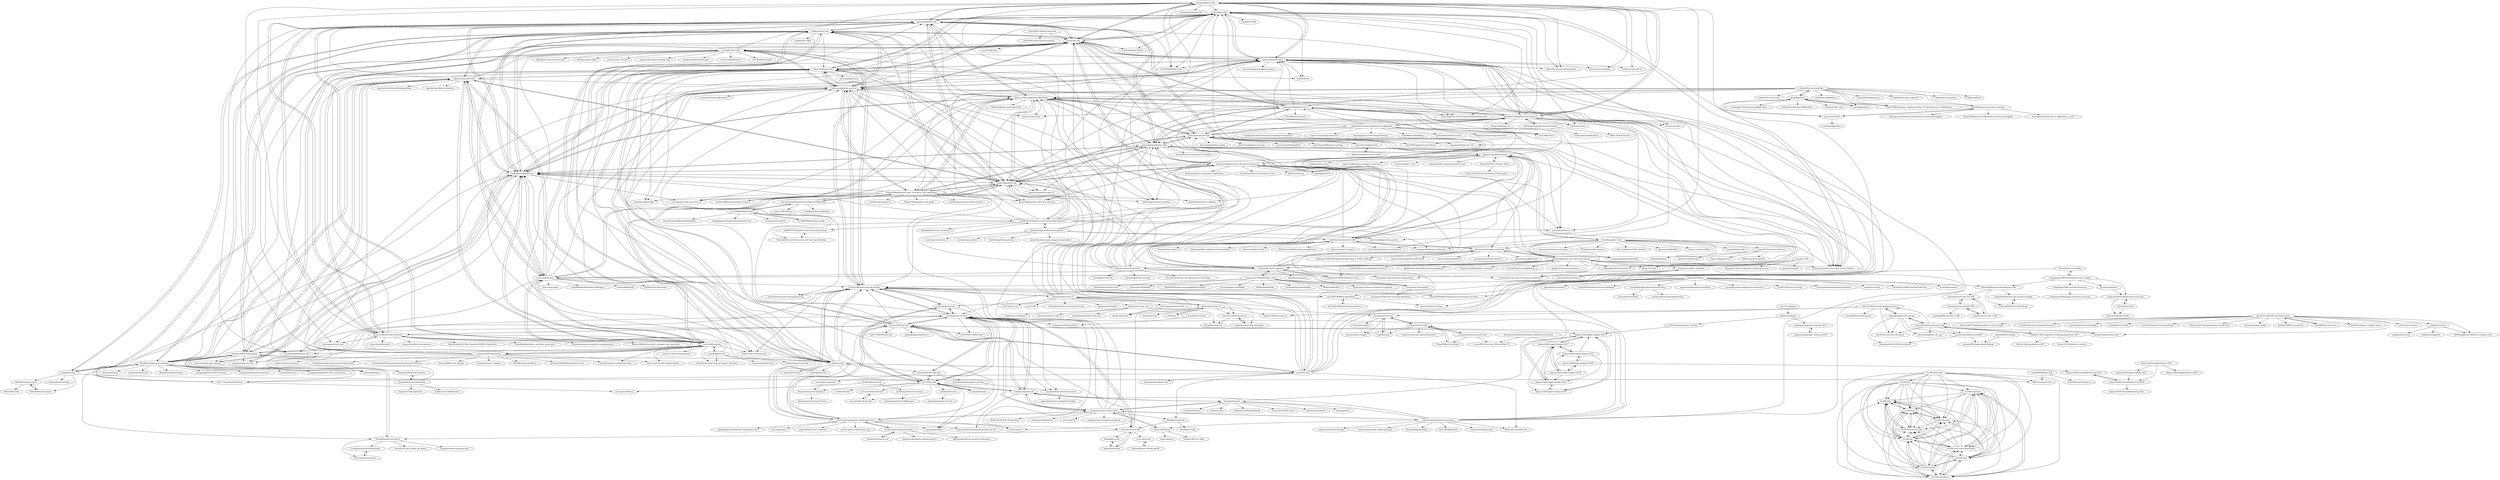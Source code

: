 digraph G {
"grandyang/leetcode" -> "wisdompeak/LeetCode" ["e"=1]
"grandyang/leetcode" -> "haoel/leetcode"
"grandyang/leetcode" -> "qiyuangong/leetcode"
"grandyang/leetcode" -> "greyireland/algorithm-pattern" ["e"=1]
"grandyang/leetcode" -> "soulmachine/leetcode"
"grandyang/leetcode" -> "afatcoder/LeetcodeTop" ["e"=1]
"grandyang/leetcode" -> "pezy/LeetCode"
"grandyang/leetcode" -> "azl397985856/leetcode" ["e"=1]
"grandyang/leetcode" -> "yuanguangxin/LeetCode" ["e"=1]
"grandyang/leetcode" -> "MisterBooo/LeetCodeAnimation" ["e"=1]
"grandyang/leetcode" -> "zhedahht/CodingInterviewChinese2"
"grandyang/leetcode" -> "wangzheng0822/algo" ["e"=1]
"grandyang/leetcode" -> "imhuay/Algorithm_Interview_Notes-Chinese" ["e"=1]
"grandyang/leetcode" -> "halfrost/LeetCode-Go" ["e"=1]
"grandyang/leetcode" -> "gatieme/CodingInterviews"
"kamyu104/LeetCode" -> "haoel/leetcode"
"kamyu104/LeetCode" -> "kamyu104/LintCode"
"kamyu104/LeetCode" -> "soulmachine/leetcode"
"kamyu104/LeetCode" -> "billryan/algorithm-exercise"
"kamyu104/LeetCode" -> "careercup/ctci" ["e"=1]
"kamyu104/LeetCode" -> "pezy/LeetCode"
"kamyu104/LeetCode" -> "FreeTymeKiyan/LeetCode-Sol-Res"
"kamyu104/LeetCode" -> "taizilongxu/interview_python" ["e"=1]
"kamyu104/LeetCode" -> "illuz/leetcode"
"kamyu104/LeetCode" -> "shichao-an/leetcode-python"
"kamyu104/LeetCode" -> "nryoung/algorithms" ["e"=1]
"kamyu104/LeetCode" -> "csujedihy/lc-all-solutions"
"kamyu104/LeetCode" -> "ty4z2008/Qix" ["e"=1]
"kamyu104/LeetCode" -> "algorhythms/LeetCode"
"kamyu104/LeetCode" -> "checkcheckzz/system-design-interview" ["e"=1]
"kamyu104/LeetCode-Solutions" -> "qiyuangong/leetcode"
"kamyu104/LeetCode-Solutions" -> "haoel/leetcode"
"kamyu104/LeetCode-Solutions" -> "Garvit244/Leetcode"
"kamyu104/LeetCode-Solutions" -> "fishercoder1534/Leetcode" ["e"=1]
"kamyu104/LeetCode-Solutions" -> "mandliya/algorithms_and_data_structures" ["e"=1]
"kamyu104/LeetCode-Solutions" -> "pezy/LeetCode"
"kamyu104/LeetCode-Solutions" -> "wisdompeak/LeetCode" ["e"=1]
"kamyu104/LeetCode-Solutions" -> "grandyang/leetcode"
"kamyu104/LeetCode-Solutions" -> "kamyu104/LintCode"
"kamyu104/LeetCode-Solutions" -> "lnishan/awesome-competitive-programming" ["e"=1]
"kamyu104/LeetCode-Solutions" -> "MysteryVaibhav/leetcode_company_wise_questions" ["e"=1]
"kamyu104/LeetCode-Solutions" -> "neetcode-gh/leetcode" ["e"=1]
"kamyu104/LeetCode-Solutions" -> "seanprashad/leetcode-patterns" ["e"=1]
"kamyu104/LeetCode-Solutions" -> "kamyu104/LeetCode"
"kamyu104/LeetCode-Solutions" -> "AkashSingh3031/The-Complete-FAANG-Preparation" ["e"=1]
"soulmachine/leetcode" -> "haoel/leetcode"
"soulmachine/leetcode" -> "julycoding/The-Art-Of-Programming-By-July-2nd" ["e"=1]
"soulmachine/leetcode" -> "kamyu104/LeetCode"
"soulmachine/leetcode" -> "ty4z2008/Qix" ["e"=1]
"soulmachine/leetcode" -> "pezy/LeetCode"
"soulmachine/leetcode" -> "MisterBooo/LeetCodeAnimation" ["e"=1]
"soulmachine/leetcode" -> "halfrost/LeetCode-Go" ["e"=1]
"soulmachine/leetcode" -> "imhuay/Algorithm_Interview_Notes-Chinese" ["e"=1]
"soulmachine/leetcode" -> "changgyhub/leetcode_101" ["e"=1]
"soulmachine/leetcode" -> "billryan/algorithm-exercise"
"soulmachine/leetcode" -> "azl397985856/leetcode" ["e"=1]
"soulmachine/leetcode" -> "exacity/deeplearningbook-chinese" ["e"=1]
"soulmachine/leetcode" -> "chenshuo/muduo" ["e"=1]
"soulmachine/leetcode" -> "grandyang/leetcode"
"soulmachine/leetcode" -> "afatcoder/LeetcodeTop" ["e"=1]
"zhedahht/ChineseCodingInterviewAppendix" -> "zhedahht/CodingInterviewChinese2"
"zhedahht/ChineseCodingInterviewAppendix" -> "gatieme/CodingInterviews"
"zhedahht/ChineseCodingInterviewAppendix" -> "caicloud/tensorflow-tutorial" ["e"=1]
"zhedahht/ChineseCodingInterviewAppendix" -> "JushuangQiao/Python-Offer"
"zhedahht/ChineseCodingInterviewAppendix" -> "Wang-Jun-Chao/coding-interviews" ["e"=1]
"zhedahht/ChineseCodingInterviewAppendix" -> "zslomo/2019-Autumn-recruitment-experience" ["e"=1]
"zhedahht/ChineseCodingInterviewAppendix" -> "luliyucoordinate/Leetcode"
"zhedahht/ChineseCodingInterviewAppendix" -> "L1aoXingyu/code-of-learn-deep-learning-with-pytorch" ["e"=1]
"zhedahht/ChineseCodingInterviewAppendix" -> "carpeventus/coding-interviews" ["e"=1]
"zhedahht/ChineseCodingInterviewAppendix" -> "soulmachine/leetcode"
"zhedahht/ChineseCodingInterviewAppendix" -> "skyming/Trip-to-iOS-Design-Patterns" ["e"=1]
"zhedahht/ChineseCodingInterviewAppendix" -> "zlsdu/Word-Embedding" ["e"=1]
"zhedahht/ChineseCodingInterviewAppendix" -> "linw7/Skill-Tree" ["e"=1]
"zhedahht/ChineseCodingInterviewAppendix" -> "imhuay/Algorithm_Interview_Notes-Chinese" ["e"=1]
"zhedahht/ChineseCodingInterviewAppendix" -> "Jack-Cherish/LeetCode"
"wuduhren/leetcode-python" -> "Garvit244/Leetcode"
"wuduhren/leetcode-python" -> "qiyuangong/leetcode"
"wuduhren/leetcode-python" -> "liyin2015/python-coding-interview" ["e"=1]
"wuduhren/leetcode-python" -> "tech-cow/leetcode"
"wuduhren/leetcode-python" -> "csujedihy/lc-all-solutions"
"wuduhren/leetcode-python" -> "careercup/CtCI-6th-Edition-Python" ["e"=1]
"wuduhren/leetcode-python" -> "kamyu104/LeetCode-Solutions"
"wuduhren/leetcode-python" -> "xiaoylu/leetcode_category" ["e"=1]
"wuduhren/leetcode-python" -> "MTrajK/coding-problems" ["e"=1]
"wuduhren/leetcode-python" -> "jayshah19949596/CodingInterviews" ["e"=1]
"wuduhren/leetcode-python" -> "algorhythms/LeetCode"
"wuduhren/leetcode-python" -> "bephrem1/interviewpen" ["e"=1]
"wuduhren/leetcode-python" -> "OmkarPathak/Data-Structures-using-Python" ["e"=1]
"wuduhren/leetcode-python" -> "devAmoghS/Python-Interview-Problems-for-Practice" ["e"=1]
"wuduhren/leetcode-python" -> "shashank88/system_design" ["e"=1]
"luliyucoordinate/Leetcode" -> "grandyang/leetcode"
"luliyucoordinate/Leetcode" -> "zslomo/2019-Autumn-recruitment-experience" ["e"=1]
"luliyucoordinate/Leetcode" -> "liuyubobobo/Play-Leetcode" ["e"=1]
"luliyucoordinate/Leetcode" -> "imhuay/Algorithm_for_Interview-Chinese"
"luliyucoordinate/Leetcode" -> "JushuangQiao/Python-Offer"
"luliyucoordinate/Leetcode" -> "pezy/LeetCode"
"luliyucoordinate/Leetcode" -> "zhedahht/CodingInterviewChinese2"
"luliyucoordinate/Leetcode" -> "leeguandong/Interview-code-practice-python"
"luliyucoordinate/Leetcode" -> "strengthen/LeetCode" ["e"=1]
"luliyucoordinate/Leetcode" -> "cy69855522/Shortest-LeetCode-Python-Solutions"
"luliyucoordinate/Leetcode" -> "liweiwei1419/LeetCode-Solutions-in-Good-Style" ["e"=1]
"luliyucoordinate/Leetcode" -> "csujedihy/lc-all-solutions"
"luliyucoordinate/Leetcode" -> "ShanghaiTechAIClub/DLInterview" ["e"=1]
"luliyucoordinate/Leetcode" -> "haoel/leetcode"
"luliyucoordinate/Leetcode" -> "HuberTRoy/leetCode"
"PegasusWang/python_data_structures_and_algorithms" -> "Jack-Lee-Hiter/AlgorithmsByPython"
"PegasusWang/python_data_structures_and_algorithms" -> "facert/python-data-structure-cn" ["e"=1]
"PegasusWang/python_data_structures_and_algorithms" -> "JushuangQiao/Python-Offer"
"PegasusWang/python_data_structures_and_algorithms" -> "HuberTRoy/leetCode"
"PegasusWang/python_data_structures_and_algorithms" -> "kenwoodjw/python_interview_question" ["e"=1]
"PegasusWang/python_data_structures_and_algorithms" -> "taizilongxu/interview_python" ["e"=1]
"PegasusWang/python_data_structures_and_algorithms" -> "billryan/algorithm-exercise"
"PegasusWang/python_data_structures_and_algorithms" -> "eastlakeside/interpy-zh" ["e"=1]
"PegasusWang/python_data_structures_and_algorithms" -> "yidao620c/python3-cookbook" ["e"=1]
"PegasusWang/python_data_structures_and_algorithms" -> "PegasusWang/python-web-guide" ["e"=1]
"PegasusWang/python_data_structures_and_algorithms" -> "jackzhenguo/python-small-examples" ["e"=1]
"PegasusWang/python_data_structures_and_algorithms" -> "xiao-xiaoming/DataStructure-BeautyOfAlgorithm"
"PegasusWang/python_data_structures_and_algorithms" -> "wangzheng0822/algo" ["e"=1]
"PegasusWang/python_data_structures_and_algorithms" -> "lawlite19/MachineLearning_Python" ["e"=1]
"PegasusWang/python_data_structures_and_algorithms" -> "csujedihy/lc-all-solutions"
"checkcheckzz/coding-questions" -> "checkcheckzz/interview"
"checkcheckzz/coding-questions" -> "checkcheckzz/python-github-projects" ["e"=1]
"checkcheckzz/coding-questions" -> "Hawstein/cracking-the-coding-interview"
"checkcheckzz/coding-questions" -> "kilimchoi/technical_interview_questions" ["e"=1]
"Garvit244/Leetcode" -> "qiyuangong/leetcode"
"Garvit244/Leetcode" -> "cnkyrpsgl/leetcode"
"Garvit244/Leetcode" -> "wuduhren/leetcode-python"
"Garvit244/Leetcode" -> "kamyu104/LeetCode-Solutions"
"Garvit244/Leetcode" -> "HuberTRoy/leetCode"
"Garvit244/Leetcode" -> "csujedihy/lc-all-solutions"
"Garvit244/Leetcode" -> "tech-cow/leetcode"
"Garvit244/Leetcode" -> "algorhythms/LeetCode"
"Garvit244/Leetcode" -> "shichao-an/leetcode-python"
"Garvit244/Leetcode" -> "fishercoder1534/Leetcode" ["e"=1]
"Garvit244/Leetcode" -> "liyin2015/python-coding-interview" ["e"=1]
"Garvit244/Leetcode" -> "arsho/Hackerrank_Python_Domain_Solutions" ["e"=1]
"Garvit244/Leetcode" -> "gouthampradhan/leetcode" ["e"=1]
"Garvit244/Leetcode" -> "careercup/CtCI-6th-Edition-Python" ["e"=1]
"Garvit244/Leetcode" -> "connor11528/cs-fundamentals" ["e"=1]
"allaboutjst/airbnb" -> "jxr041100/system_design"
"allaboutjst/airbnb" -> "samdutton/simpl" ["e"=1]
"allaboutjst/airbnb" -> "cheatsheet1999/FrontEndCollection" ["e"=1]
"allaboutjst/airbnb" -> "DreamOfTheRedChamber/system-design-interviews" ["e"=1]
"allaboutjst/airbnb" -> "FreeTymeKiyan/LeetCode-Sol-Res"
"allaboutjst/airbnb" -> "lee2018jian/airbnb"
"allaboutjst/airbnb" -> "splvm/distsys-meetup" ["e"=1]
"allaboutjst/airbnb" -> "yuzhangcmu/LeetCode"
"allaboutjst/airbnb" -> "mxc19912008/Key-Algorithms"
"allaboutjst/airbnb" -> "EdwardShi92/Leetcode-Solution-Code"
"allaboutjst/airbnb" -> "shua2018ti/airbnb-interview-problems"
"allaboutjst/airbnb" -> "apptension/developer-handbook" ["e"=1]
"allaboutjst/airbnb" -> "puncsky/system-design-and-architecture" ["e"=1]
"allaboutjst/airbnb" -> "insideofdrop/Dropbox-Interview-Prep"
"allaboutjst/airbnb" -> "resumejob/system-design-algorithms" ["e"=1]
"JushuangQiao/Python-Offer" -> "Jack-Lee-Hiter/AlgorithmsByPython"
"JushuangQiao/Python-Offer" -> "kenwoodjw/python_interview_question" ["e"=1]
"JushuangQiao/Python-Offer" -> "leeguandong/Interview-code-practice-python"
"JushuangQiao/Python-Offer" -> "taizilongxu/interview_python" ["e"=1]
"JushuangQiao/Python-Offer" -> "darkTianTian/sword-for-offer"
"JushuangQiao/Python-Offer" -> "gatieme/CodingInterviews"
"JushuangQiao/Python-Offer" -> "PegasusWang/python_data_structures_and_algorithms"
"JushuangQiao/Python-Offer" -> "nlpjoe/Coding4Interviews"
"JushuangQiao/Python-Offer" -> "HuberTRoy/leetCode"
"JushuangQiao/Python-Offer" -> "zhedahht/CodingInterviewChinese2"
"JushuangQiao/Python-Offer" -> "Jack-Cherish/LeetCode"
"JushuangQiao/Python-Offer" -> "csujedihy/lc-all-solutions"
"JushuangQiao/Python-Offer" -> "amusi/AI-Job-Notes" ["e"=1]
"JushuangQiao/Python-Offer" -> "amusi/Deep-Learning-Interview-Book" ["e"=1]
"JushuangQiao/Python-Offer" -> "qiyuangong/leetcode"
"cy69855522/Shortest-LeetCode-Python-Solutions" -> "YouLookDeliciousC/Clearest-LeetCode-Cpp-Solutions"
"cy69855522/Shortest-LeetCode-Python-Solutions" -> "HuberTRoy/leetCode"
"cy69855522/Shortest-LeetCode-Python-Solutions" -> "JushuangQiao/Python-Offer"
"cy69855522/Shortest-LeetCode-Python-Solutions" -> "csujedihy/lc-all-solutions"
"cy69855522/Shortest-LeetCode-Python-Solutions" -> "nosuggest/Reflection_Summary" ["e"=1]
"cy69855522/Shortest-LeetCode-Python-Solutions" -> "selfboot/LeetCode"
"cy69855522/Shortest-LeetCode-Python-Solutions" -> "Jack-Lee-Hiter/AlgorithmsByPython"
"cy69855522/Shortest-LeetCode-Python-Solutions" -> "dashidhy/algorithm-pattern-python"
"cy69855522/Shortest-LeetCode-Python-Solutions" -> "Jack-Cherish/LeetCode"
"cy69855522/Shortest-LeetCode-Python-Solutions" -> "qiyuangong/leetcode"
"cy69855522/Shortest-LeetCode-Python-Solutions" -> "leeguandong/Interview-code-practice-python"
"cy69855522/Shortest-LeetCode-Python-Solutions" -> "cy69855522/Simplest-LeetCode-Cpp-Solutions"
"cy69855522/Shortest-LeetCode-Python-Solutions" -> "JalanJiang/leetcode-notebook" ["e"=1]
"cy69855522/Shortest-LeetCode-Python-Solutions" -> "PegasusWang/python_data_structures_and_algorithms"
"cy69855522/Shortest-LeetCode-Python-Solutions" -> "amusi/AI-Job-Notes" ["e"=1]
"nlpjoe/Coding4Interviews" -> "Rosevil1874/CS_Python_Notes"
"nlpjoe/Coding4Interviews" -> "JushuangQiao/Python-Offer"
"nlpjoe/Coding4Interviews" -> "darkTianTian/sword-for-offer"
"nlpjoe/Coding4Interviews" -> "leeguandong/Interview-code-practice-python"
"nlpjoe/Coding4Interviews" -> "Jack-Lee-Hiter/AlgorithmsByPython"
"nlpjoe/Coding4Interviews" -> "shenweichen/coding_interviews"
"nlpjoe/Coding4Interviews" -> "YaxeZhang/Just-Code"
"nlpjoe/Coding4Interviews" -> "HuberTRoy/leetCode"
"nlpjoe/Coding4Interviews" -> "gatieme/CodingInterviews"
"nlpjoe/Coding4Interviews" -> "harleyszhang/cv_note" ["e"=1]
"nlpjoe/Coding4Interviews" -> "zhpmatrix/nlp-competitions-list-review" ["e"=1]
"nlpjoe/Coding4Interviews" -> "Jiakui/awesome-bert" ["e"=1]
"nlpjoe/Coding4Interviews" -> "Lazy-Pig/CodingInterviewChinese2"
"nlpjoe/Coding4Interviews" -> "espectre/Algorithms_Engineer_Interview" ["e"=1]
"nlpjoe/Coding4Interviews" -> "songyingxin/NLPer-Interview" ["e"=1]
"huxiaoman7/learningdl" -> "huxiaoman7/Machine-Learning-Algorithms"
"huxiaoman7/learningdl" -> "huxiaoman7/leetcodebook"
"huxiaoman7/learningdl" -> "huxiaoman7/PaddlePaddle_code"
"imhuay/Algorithm_for_Interview-Chinese" -> "imhuay/tensorflow_template"
"imhuay/Algorithm_for_Interview-Chinese" -> "huxiaoman7/leetcodebook"
"imhuay/Algorithm_for_Interview-Chinese" -> "elviswf/DeepLearningBookQA_cn" ["e"=1]
"imhuay/Algorithm_for_Interview-Chinese" -> "shenweichen/coding_interviews"
"imhuay/Algorithm_for_Interview-Chinese" -> "geektutu/interview-questions" ["e"=1]
"imhuay/Algorithm_for_Interview-Chinese" -> "Miller-Xie/Code" ["e"=1]
"imhuay/Algorithm_for_Interview-Chinese" -> "songyingxin/NLPer-Interview" ["e"=1]
"imhuay/Algorithm_for_Interview-Chinese" -> "lcylmhlcy/Awesome-algorithm-interview" ["e"=1]
"imhuay/Algorithm_for_Interview-Chinese" -> "leeguandong/Interview-code-practice-python"
"imhuay/Algorithm_for_Interview-Chinese" -> "AlphaOneSrc/SuperMachineLearningNotes"
"imhuay/Algorithm_for_Interview-Chinese" -> "luliyucoordinate/Leetcode"
"imhuay/Algorithm_for_Interview-Chinese" -> "ShanghaiTechAIClub/DLInterview" ["e"=1]
"imhuay/Algorithm_for_Interview-Chinese" -> "imhuay/Algorithm_Interview_Notes-Chinese" ["e"=1]
"imhuay/Algorithm_for_Interview-Chinese" -> "FangChao1086/Machine_Learning"
"imhuay/Algorithm_for_Interview-Chinese" -> "Pysamlam/Tips-of-Feature-engineering" ["e"=1]
"kamyu104/GoogleCodeJam-2018" -> "kamyu104/GoogleCodeJam-2017"
"kamyu104/GoogleCodeJam-2018" -> "kamyu104/GoogleCodeJam-2015"
"kamyu104/GoogleCodeJam-2018" -> "kamyu104/GoogleCodeJam-2016"
"kamyu104/GoogleCodeJam-2018" -> "kamyu104/GoogleCodeJam-2020"
"kamyu104/GoogleCodeJam-2019" -> "kamyu104/GoogleCodeJam-2017"
"kamyu104/GoogleCodeJam-2019" -> "kamyu104/GoogleCodeJam-2020"
"kamyu104/GoogleCodeJam-2019" -> "kamyu104/GoogleCodeJam-2016"
"kamyu104/GoogleCodeJam-2019" -> "kamyu104/GoogleCodeJam-2018"
"yidao620c/core-algorithm" -> "yidao620c/core-scrapy" ["e"=1]
"yidao620c/core-algorithm" -> "gycg/Algorithm"
"yidao620c/core-algorithm" -> "yidao620c/simpleblog" ["e"=1]
"yidao620c/core-algorithm" -> "yidao620c/python3-cookbook" ["e"=1]
"yidao620c/core-algorithm" -> "huaxz1986/cplusplus-_Implementation_Of_Introduction_to_Algorithms" ["e"=1]
"yidao620c/core-algorithm" -> "facert/python-data-structure-cn" ["e"=1]
"yidao620c/core-algorithm" -> "ssjssh/algorithm"
"yidao620c/core-algorithm" -> "Jack-Lee-Hiter/AlgorithmsByPython"
"yidao620c/core-algorithm" -> "yidao620c/thinking-java"
"yidao620c/core-algorithm" -> "yidao620c/scrapy-cookbook"
"yidao620c/core-algorithm" -> "HardySimpson/clrs-notes-solutions"
"yidao620c/core-algorithm" -> "PegasusWang/python_data_structures_and_algorithms"
"yidao620c/core-algorithm" -> "HuberTRoy/leetCode"
"yidao620c/core-algorithm" -> "yidao620c/core-python"
"yidao620c/core-algorithm" -> "MrKiven/PyZh" ["e"=1]
"JiayangWu/LeetCode-Python" -> "franklingu/leetcode-solutions"
"JiayangWu/LeetCode-Python" -> "JediXL/LeetCodeByPython"
"JiayangWu/LeetCode-Python" -> "lxztju/leetcode-algorithm"
"JiayangWu/LeetCode-Python" -> "csujedihy/lc-all-solutions"
"cls1991/x-proxies" -> "cls1991/free"
"cls1991/x-proxies" -> "cls1991/gy"
"cls1991/x-proxies" -> "cls1991/qu"
"cls1991/x-proxies" -> "cls1991/advent-of-code"
"cls1991/x-proxies" -> "cls1991/24-game"
"cls1991/x-proxies" -> "cls1991/xls2db-go"
"cls1991/x-proxies" -> "cls1991/cntv-video-downloader"
"cls1991/x-proxies" -> "cls1991/pef"
"cls1991/x-proxies" -> "cls1991/xls2db"
"shichao-an/leetcode-python" -> "SocialfiPanda/Leetcode-Py"
"shichao-an/leetcode-python" -> "algorhythms/LeetCode"
"shichao-an/leetcode-python" -> "kamyu104/LeetCode"
"shichao-an/leetcode-python" -> "illuz/leetcode"
"shichao-an/leetcode-python" -> "csujedihy/lc-all-solutions"
"shichao-an/leetcode-python" -> "selfboot/LeetCode"
"shichao-an/leetcode-python" -> "RealHacker/leetcode-solutions"
"shichao-an/leetcode-python" -> "Garvit244/Leetcode"
"shichao-an/leetcode-python" -> "algorhythms/LintCode"
"shichao-an/leetcode-python" -> "princewen/leetcode_python"
"ianding1/leetcode.vim" -> "8ooo8/vim-leetcode"
"ianding1/leetcode.vim" -> "mbledkowski/neuleetcode.vim"
"ianding1/leetcode.vim" -> "voldikss/vim-translator" ["e"=1]
"ianding1/leetcode.vim" -> "fannheyward/coc-ecdict"
"HuberTRoy/leetCode" -> "Jack-Lee-Hiter/AlgorithmsByPython"
"HuberTRoy/leetCode" -> "selfboot/LeetCode"
"HuberTRoy/leetCode" -> "csujedihy/lc-all-solutions"
"HuberTRoy/leetCode" -> "qiyuangong/leetcode"
"HuberTRoy/leetCode" -> "billryan/algorithm-exercise"
"HuberTRoy/leetCode" -> "tech-cow/leetcode"
"HuberTRoy/leetCode" -> "Garvit244/Leetcode"
"HuberTRoy/leetCode" -> "JushuangQiao/Python-Offer"
"HuberTRoy/leetCode" -> "PegasusWang/python_data_structures_and_algorithms"
"HuberTRoy/leetCode" -> "leeguandong/Interview-code-practice-python"
"HuberTRoy/leetCode" -> "apachecn/apachecn-algo-zh" ["e"=1]
"HuberTRoy/leetCode" -> "algorhythms/LeetCode"
"HuberTRoy/leetCode" -> "kenwoodjw/python_interview_question" ["e"=1]
"HuberTRoy/leetCode" -> "cy69855522/Shortest-LeetCode-Python-Solutions"
"HuberTRoy/leetCode" -> "Jack-Cherish/LeetCode"
"panxl6/cc150" -> "gaoweibupt/offer"
"panxl6/cc150" -> "Wang-Jun-Chao/Cracking-the-Coding-Interview" ["e"=1]
"panxl6/cc150" -> "tech-cow/leetcode"
"panxl6/cc150" -> "huxiaoman7/leetcodebook"
"Anchor89/LeetCodeAnchor89" -> "lccycc/leetcode"
"huxiaoman7/PaddlePaddle_code" -> "yeyupiaoling/LearnPaddle" ["e"=1]
"huxiaoman7/PaddlePaddle_code" -> "huxiaoman7/leetcodebook"
"huxiaoman7/PaddlePaddle_code" -> "huxiaoman7/learningdl"
"huxiaoman7/PaddlePaddle_code" -> "PaddlePaddle/book" ["e"=1]
"huxiaoman7/PaddlePaddle_code" -> "yeyupiaoling/LearnPaddle2" ["e"=1]
"huxiaoman7/PaddlePaddle_code" -> "PaddlePaddle/docs" ["e"=1]
"huxiaoman7/PaddlePaddle_code" -> "huxiaoman7/mxnet-cnn-plate-recognition" ["e"=1]
"huxiaoman7/PaddlePaddle_code" -> "luyishisi/shisi.eth-in-web3" ["e"=1]
"huxiaoman7/PaddlePaddle_code" -> "huxiaoman7/PaddleAI"
"huxiaoman7/PaddlePaddle_code" -> "BaiduOSS/DeepLearningAndPaddleTutorial"
"leeguandong/Interview-code-practice-python" -> "kenwoodjw/python_interview_question" ["e"=1]
"leeguandong/Interview-code-practice-python" -> "JushuangQiao/Python-Offer"
"leeguandong/Interview-code-practice-python" -> "imhuay/Algorithm_Interview_Notes-Chinese" ["e"=1]
"leeguandong/Interview-code-practice-python" -> "zslomo/2019-Autumn-recruitment-experience" ["e"=1]
"leeguandong/Interview-code-practice-python" -> "ShanghaiTechAIClub/DLInterview" ["e"=1]
"leeguandong/Interview-code-practice-python" -> "Jack-Lee-Hiter/AlgorithmsByPython"
"leeguandong/Interview-code-practice-python" -> "HuberTRoy/leetCode"
"leeguandong/Interview-code-practice-python" -> "taizilongxu/interview_python" ["e"=1]
"leeguandong/Interview-code-practice-python" -> "Smilexuhc/Data-Competition-TopSolution" ["e"=1]
"leeguandong/Interview-code-practice-python" -> "csujedihy/lc-all-solutions"
"leeguandong/Interview-code-practice-python" -> "nlpjoe/Coding4Interviews"
"leeguandong/Interview-code-practice-python" -> "amusi/TensorFlow-From-Zero-To-One" ["e"=1]
"leeguandong/Interview-code-practice-python" -> "SmirkCao/Lihang" ["e"=1]
"leeguandong/Interview-code-practice-python" -> "geekinglcq/CDCS" ["e"=1]
"leeguandong/Interview-code-practice-python" -> "amusi/AI-Job-Notes" ["e"=1]
"ls1248659692/python_guide" -> "ls1248659692/leetcode"
"Cspiration/Leetcode-601-900" -> "Cspiration/Leetcode-301-600"
"Cspiration/Leetcode-601-900" -> "JojoYang666/Leetcode-1-300"
"Cspiration/Leetcode-601-900" -> "Cspiration/Leetcode-1-300"
"kamyu104/FacebookHackerCup-2019" -> "kamyu104/FacebookHackerCup-2020"
"huxiaoman7/leetcodebook" -> "huxiaoman7/learningdl"
"huxiaoman7/leetcodebook" -> "huxiaoman7/PaddlePaddle_code"
"huxiaoman7/leetcodebook" -> "imhuay/Algorithm_for_Interview-Chinese"
"huxiaoman7/leetcodebook" -> "selfboot/LeetCode"
"huxiaoman7/leetcodebook" -> "Pysamlam/Tips-of-Feature-engineering" ["e"=1]
"huxiaoman7/leetcodebook" -> "darkTianTian/sword-for-offer"
"huxiaoman7/leetcodebook" -> "duoan/leetcode-java" ["e"=1]
"huxiaoman7/leetcodebook" -> "tech-cow/leetcode"
"huxiaoman7/leetcodebook" -> "shenweichen/coding_interviews"
"huxiaoman7/leetcodebook" -> "HuberTRoy/leetCode"
"huxiaoman7/leetcodebook" -> "leeguandong/Interview-code-practice-python"
"darkTianTian/sword-for-offer" -> "JushuangQiao/Python-Offer"
"darkTianTian/sword-for-offer" -> "shenweichen/coding_interviews"
"darkTianTian/sword-for-offer" -> "nlpjoe/Coding4Interviews"
"darkTianTian/sword-for-offer" -> "nosuggest/Reflection_Summary" ["e"=1]
"darkTianTian/sword-for-offer" -> "logancyang/my-cs-degree" ["e"=1]
"darkTianTian/sword-for-offer" -> "SimmerChan/corpus" ["e"=1]
"darkTianTian/sword-for-offer" -> "Lazy-Pig/CodingInterviewChinese2"
"darkTianTian/sword-for-offer" -> "bytetopia/offer-coding-interviews-python"
"darkTianTian/sword-for-offer" -> "Jack-Lee-Hiter/AlgorithmsByPython"
"darkTianTian/sword-for-offer" -> "leeguandong/Interview-code-practice-python"
"darkTianTian/sword-for-offer" -> "ShusenTang/LeetCode" ["e"=1]
"darkTianTian/sword-for-offer" -> "huxiaoman7/leetcodebook"
"darkTianTian/sword-for-offer" -> "2019ChenGong/Machine-Learning-Notes" ["e"=1]
"zhulintao/CodingInterviewChinese2" -> "zhedahht/CodingInterviewChinese2"
"zhulintao/CodingInterviewChinese2" -> "twomonkeyclub/BackEnd" ["e"=1]
"zhulintao/CodingInterviewChinese2" -> "Miller-Xie/CS_Review" ["e"=1]
"cls1991/ng" -> "cls1991/free"
"cls1991/ng" -> "cls1991/gy"
"cls1991/ng" -> "cls1991/qu"
"cls1991/ng" -> "cls1991/24-game"
"cls1991/ng" -> "cls1991/advent-of-code"
"cls1991/ng" -> "cls1991/pef"
"cls1991/ng" -> "cls1991/xls2db-go"
"cls1991/ng" -> "cls1991/x-proxies"
"cls1991/ng" -> "cls1991/cntv-video-downloader"
"cls1991/ng" -> "cls1991/xls2db"
"iphkwan/leetcode" -> "fanfank/leetcode"
"iphkwan/leetcode" -> "leetcoders/LeetCode"
"imhuay/tensorflow_template" -> "imhuay/imhuay.github.io"
"jaychsu/algorithm" -> "bingyuhu02/FaceBook-Intern-Leetcode"
"cls1991/leetcode" -> "cls1991/cntv-video-downloader"
"cls1991/leetcode" -> "cls1991/advent-of-code"
"cls1991/leetcode" -> "cls1991/free"
"cls1991/leetcode" -> "cls1991/gy"
"cls1991/leetcode" -> "cls1991/qu"
"cls1991/leetcode" -> "cls1991/24-game"
"cls1991/leetcode" -> "cls1991/xls2db-go"
"cls1991/leetcode" -> "cls1991/x-proxies"
"cls1991/leetcode" -> "cls1991/pef"
"cls1991/leetcode" -> "cls1991/xls2db"
"cls1991/leetcode" -> "cls1991/ng"
"cls1991/leetcode" -> "Miksztowi/Leetcode"
"y-ncao/Python-Study" -> "yuzhangcmu/Python-Study"
"cls1991/gy" -> "cls1991/free"
"cls1991/gy" -> "cls1991/advent-of-code"
"cls1991/gy" -> "cls1991/qu"
"cls1991/gy" -> "cls1991/24-game"
"checkcheckzz/interview" -> "checkcheckzz/coding-questions"
"lilong-dream/LeetCode-Java" -> "lilong-dream/LeetCode-Python"
"fanfank/leetcode" -> "iphkwan/leetcode"
"leetcode-tools/leetcode-cli" -> "8ooo8/vim-leetcode"
"leetcode-tools/leetcode-cli" -> "skygragon/leetcode-cli-plugins"
"EdwardShi92/Leetcode-Solution-Code" -> "EdwardShi92/Leetcode-remake-example"
"EdwardShi92/Leetcode-Solution-Code" -> "EdwardShi92/Leetcode-Merge"
"EdwardShi92/Leetcode-Solution-Code" -> "Cspiration/Leetcode-301-600"
"Jack-Cherish/Algorithm" -> "Jack-Cherish/awesome-cs-books"
"Jack-Cherish/Algorithm" -> "Jack-Cherish/LeetCode"
"cls1991/pef" -> "cls1991/free"
"cls1991/pef" -> "cls1991/gy"
"cls1991/pef" -> "cls1991/qu"
"cls1991/pef" -> "cls1991/advent-of-code"
"cls1991/pef" -> "cls1991/24-game"
"cls1991/pef" -> "cls1991/xls2db-go"
"cls1991/pef" -> "cls1991/x-proxies"
"cls1991/pef" -> "cls1991/cntv-video-downloader"
"cls1991/pef" -> "cls1991/xls2db"
"ruippeixotog/google-code-jam-2018" -> "ruippeixotog/google-code-jam-2017"
"hickford/codejam" -> "ruippeixotog/google-code-jam-2017"
"hickford/codejam" -> "KirarinSnow/Google-Code-Jam"
"cls1991/xls2db" -> "cls1991/xls2db-go"
"cls1991/xls2db" -> "cls1991/free"
"cls1991/xls2db" -> "cls1991/gy"
"cls1991/xls2db" -> "cls1991/qu"
"cls1991/xls2db" -> "cls1991/24-game"
"cls1991/xls2db" -> "cls1991/advent-of-code"
"cls1991/xls2db" -> "cls1991/x-proxies"
"cls1991/xls2db" -> "cls1991/cntv-video-downloader"
"cls1991/xls2db" -> "cls1991/pef"
"cls1991/xls2db-go" -> "cls1991/free"
"cls1991/xls2db-go" -> "cls1991/gy"
"cls1991/xls2db-go" -> "cls1991/qu"
"cls1991/xls2db-go" -> "cls1991/advent-of-code"
"cls1991/xls2db-go" -> "cls1991/24-game"
"cls1991/xls2db-go" -> "cls1991/x-proxies"
"cls1991/xls2db-go" -> "cls1991/cntv-video-downloader"
"cls1991/xls2db-go" -> "cls1991/pef"
"cls1991/xls2db-go" -> "cls1991/xls2db"
"cls1991/free" -> "cls1991/gy"
"cls1991/free" -> "cls1991/advent-of-code"
"cls1991/free" -> "cls1991/qu"
"cls1991/free" -> "cls1991/24-game"
"cls1991/qu" -> "cls1991/free"
"cls1991/qu" -> "cls1991/gy"
"cls1991/qu" -> "cls1991/advent-of-code"
"cls1991/qu" -> "cls1991/24-game"
"cls1991/qu" -> "cls1991/xls2db-go"
"cls1991/qu" -> "cls1991/x-proxies"
"cls1991/qu" -> "cls1991/cntv-video-downloader"
"cls1991/24-game" -> "cls1991/free"
"cls1991/24-game" -> "cls1991/gy"
"cls1991/24-game" -> "cls1991/advent-of-code"
"cls1991/24-game" -> "cls1991/qu"
"Cspiration/Leetcode-301-600" -> "Cspiration/Leetcode-1-300"
"Cspiration/Leetcode-301-600" -> "Cspiration/Leetcode-601-900"
"Cspiration/Leetcode-1-300" -> "Cspiration/Leetcode-301-600"
"Cspiration/Leetcode-1-300" -> "Cspiration/Leetcode-601-900"
"imhuay/imhuay.github.io" -> "imhuay/tensorflow_template"
"EdwardShi92/Leetcode-remake-example" -> "EdwardShi92/Leetcode-Merge"
"YouLookDeliciousC/Clearest-LeetCode-Cpp-Solutions" -> "cy69855522/Simplest-LeetCode-Cpp-Solutions"
"EdwardShi92/Leetcode-Merge" -> "EdwardShi92/Leetcode-remake-example"
"cls1991/advent-of-code" -> "cls1991/free"
"cls1991/advent-of-code" -> "cls1991/gy"
"cls1991/advent-of-code" -> "cls1991/qu"
"haoel/leetcode" -> "soulmachine/leetcode"
"haoel/leetcode" -> "qiyuangong/leetcode"
"haoel/leetcode" -> "pezy/LeetCode"
"haoel/leetcode" -> "julycoding/The-Art-Of-Programming-By-July-2nd" ["e"=1]
"haoel/leetcode" -> "kamyu104/LeetCode"
"haoel/leetcode" -> "MisterBooo/LeetCodeAnimation" ["e"=1]
"haoel/leetcode" -> "azl397985856/leetcode" ["e"=1]
"haoel/leetcode" -> "imhuay/Algorithm_Interview_Notes-Chinese" ["e"=1]
"haoel/leetcode" -> "huihut/interview" ["e"=1]
"haoel/leetcode" -> "chenshuo/muduo" ["e"=1]
"haoel/leetcode" -> "wangzheng0822/algo" ["e"=1]
"haoel/leetcode" -> "kamyu104/LeetCode-Solutions"
"haoel/leetcode" -> "google/leveldb" ["e"=1]
"haoel/leetcode" -> "Mooophy/Cpp-Primer" ["e"=1]
"haoel/leetcode" -> "ty4z2008/Qix" ["e"=1]
"illuz/leetcode" -> "kamyu104/LeetCode"
"illuz/leetcode" -> "algorhythms/LeetCode"
"illuz/leetcode" -> "shichao-an/leetcode-python"
"illuz/leetcode" -> "pezy/LeetCode"
"illuz/leetcode" -> "tg123/leetcode"
"illuz/leetcode" -> "FreeTymeKiyan/LeetCode-Sol-Res"
"illuz/leetcode" -> "csujedihy/lc-all-solutions"
"illuz/leetcode" -> "selfboot/LeetCode"
"illuz/leetcode" -> "kedebug/leetcode"
"illuz/leetcode" -> "yuzhangcmu/LeetCode"
"illuz/leetcode" -> "gzwl/leetcode"
"illuz/leetcode" -> "billryan/algorithm-exercise"
"illuz/leetcode" -> "soulmachine/leetcode"
"illuz/leetcode" -> "leetcoders/LeetCode-Java"
"illuz/leetcode" -> "liuchuo/LeetCode" ["e"=1]
"dashidhy/algorithm-pattern-python" -> "greyireland/algorithm-pattern" ["e"=1]
"dashidhy/algorithm-pattern-python" -> "binzi56/algorithm-pattern-c"
"dashidhy/algorithm-pattern-python" -> "greyireland/awesome-programming-books-1" ["e"=1]
"dashidhy/algorithm-pattern-python" -> "cy69855522/Shortest-LeetCode-Python-Solutions"
"dashidhy/algorithm-pattern-python" -> "darkTianTian/sword-for-offer"
"dashidhy/algorithm-pattern-python" -> "HuberTRoy/leetCode"
"dashidhy/algorithm-pattern-python" -> "wardseptember/notes" ["e"=1]
"dashidhy/algorithm-pattern-python" -> "JushuangQiao/Python-Offer"
"dashidhy/algorithm-pattern-python" -> "iswbm/magic-python" ["e"=1]
"cnkyrpsgl/leetcode" -> "Garvit244/Leetcode"
"cnkyrpsgl/leetcode" -> "YuriSpiridonov/LeetCode"
"cnkyrpsgl/leetcode" -> "qiyuangong/leetcode"
"cnkyrpsgl/leetcode" -> "arsho/Hackerrank_Python_Domain_Solutions" ["e"=1]
"cnkyrpsgl/leetcode" -> "anantkaushik/leetcode" ["e"=1]
"algorhythms/LeetCode" -> "algorhythms/LintCode"
"algorhythms/LeetCode" -> "csujedihy/lc-all-solutions"
"algorhythms/LeetCode" -> "shichao-an/leetcode-python"
"algorhythms/LeetCode" -> "RealHacker/leetcode-solutions"
"algorhythms/LeetCode" -> "selfboot/LeetCode"
"algorhythms/LeetCode" -> "illuz/leetcode"
"algorhythms/LeetCode" -> "HuberTRoy/leetCode"
"algorhythms/LeetCode" -> "kamyu104/LeetCode"
"algorhythms/LeetCode" -> "algorhythms/HackerRankAlgorithms"
"algorhythms/LeetCode" -> "Garvit244/Leetcode"
"algorhythms/LeetCode" -> "tech-cow/leetcode"
"algorhythms/LeetCode" -> "awangdev/leet-code"
"algorhythms/LeetCode" -> "algorhythms/Algo-Quicksheet" ["e"=1]
"algorhythms/LeetCode" -> "qiyuangong/leetcode"
"algorhythms/LeetCode" -> "billryan/algorithm-exercise"
"SocialfiPanda/Leetcode-Py" -> "CodingVault/LeetCodeInPython"
"SocialfiPanda/Leetcode-Py" -> "leetcoders/Leetcode-Py"
"SocialfiPanda/Leetcode-Py" -> "shichao-an/leetcode-python"
"SocialfiPanda/Leetcode-Py" -> "chaor/LeetCode_Python_Accepted"
"SocialfiPanda/Leetcode-Py" -> "jiangxiaoli/leetcode-javascript"
"FreeTymeKiyan/LeetCode-Sol-Res" -> "yuzhangcmu/LeetCode"
"FreeTymeKiyan/LeetCode-Sol-Res" -> "billryan/algorithm-exercise"
"FreeTymeKiyan/LeetCode-Sol-Res" -> "gaohannk/Leetcode"
"FreeTymeKiyan/LeetCode-Sol-Res" -> "kamyu104/LeetCode"
"FreeTymeKiyan/LeetCode-Sol-Res" -> "mxc19912008/Key-Algorithms"
"FreeTymeKiyan/LeetCode-Sol-Res" -> "awangdev/leet-code"
"FreeTymeKiyan/LeetCode-Sol-Res" -> "careercup/ctci" ["e"=1]
"FreeTymeKiyan/LeetCode-Sol-Res" -> "DreamOfTheRedChamber/system-design-interviews" ["e"=1]
"FreeTymeKiyan/LeetCode-Sol-Res" -> "soulmachine/leetcode"
"FreeTymeKiyan/LeetCode-Sol-Res" -> "tg123/leetcode"
"FreeTymeKiyan/LeetCode-Sol-Res" -> "skygragon/leetcode-cli"
"FreeTymeKiyan/LeetCode-Sol-Res" -> "fishercoder1534/Leetcode" ["e"=1]
"FreeTymeKiyan/LeetCode-Sol-Res" -> "gouthampradhan/leetcode" ["e"=1]
"FreeTymeKiyan/LeetCode-Sol-Res" -> "Hawstein/cracking-the-coding-interview"
"FreeTymeKiyan/LeetCode-Sol-Res" -> "checkcheckzz/system-design-interview" ["e"=1]
"clearloop/leetcode-cli" -> "dragfire/leetup"
"clearloop/leetcode-cli" -> "akarsh1995/leetcode-tui"
"clearloop/leetcode-cli" -> "j178/leetgo"
"clearloop/leetcode-cli" -> "leetcode-tools/leetcode-cli"
"clearloop/leetcode-cli" -> "fspv/python-leetcode"
"clearloop/leetcode-cli" -> "blockchainian/cli"
"clearloop/leetcode-cli" -> "skygragon/leetcode-cli"
"Rosevil1874/CS_Python_Notes" -> "Rosevil1874/LeetCode-Solution-Python-Java"
"Rosevil1874/CS_Python_Notes" -> "nlpjoe/Coding4Interviews"
"tg123/leetcode" -> "mengli/leetcode"
"tg123/leetcode" -> "yuzhangcmu/LeetCode"
"tg123/leetcode" -> "gaohannk/Leetcode"
"tg123/leetcode" -> "xcv58/LeetCode"
"tg123/leetcode" -> "leetcoders/LeetCode-Java"
"tg123/leetcode" -> "stevenlordiam/Lintcode"
"tg123/leetcode" -> "yubinbai/leetcode"
"tg123/leetcode" -> "FreeTymeKiyan/LeetCode-Sol-Res"
"tg123/leetcode" -> "lilong-dream/LeetCode-Java"
"tg123/leetcode" -> "soulmachine/lintcode"
"tg123/leetcode" -> "yxjiang/algorithms"
"tg123/leetcode" -> "stevenlordiam/Leetcode"
"yuzhangcmu/LeetCode" -> "tg123/leetcode"
"yuzhangcmu/LeetCode" -> "FreeTymeKiyan/LeetCode-Sol-Res"
"yuzhangcmu/LeetCode" -> "mengli/leetcode"
"yuzhangcmu/LeetCode" -> "gaohannk/Leetcode"
"yuzhangcmu/LeetCode" -> "yuzhangcmu/Python-Study"
"yuzhangcmu/LeetCode" -> "leetcoders/LeetCode-Java"
"yuzhangcmu/LeetCode" -> "yxjiang/algorithms"
"yuzhangcmu/LeetCode" -> "soulmachine/lintcode"
"yuzhangcmu/LeetCode" -> "leetcoders/LeetCode"
"yuzhangcmu/LeetCode" -> "algorhythms/LintCode"
"yuzhangcmu/LeetCode" -> "zhuli19901106/lintcode"
"yuzhangcmu/LeetCode" -> "gnijuohz/leetcode-best-answers"
"yuzhangcmu/LeetCode" -> "kamyu104/LintCode"
"yuzhangcmu/LeetCode" -> "billryan/algorithm-exercise"
"yuzhangcmu/LeetCode" -> "soulmachine/acm-cheat-sheet"
"leetcoders/LeetCode-Java" -> "zsxwing/leetcode-java"
"leetcoders/LeetCode-Java" -> "yuzhangcmu/LeetCode"
"leetcoders/LeetCode-Java" -> "tg123/leetcode"
"leetcoders/LeetCode-Java" -> "gnijuohz/geeksforgeeks-as-books"
"kamyu104/GoogleCodeJam-2020" -> "kamyu104/GoogleCodeJam-2019"
"kamyu104/GoogleCodeJam-2020" -> "kamyu104/FacebookHackerCup-2019"
"kamyu104/GoogleCodeJam-2020" -> "kamyu104/GoogleCodeJam-2018"
"HardySimpson/clrs-notes-solutions" -> "zhuxiuwei/CLRS"
"HardySimpson/clrs-notes-solutions" -> "debuggerchen/Answer-of-algorithm-introduction-English-"
"HardySimpson/clrs-notes-solutions" -> "HolenYHR/Answer-of-algorithm-introduction-English-"
"HardySimpson/clrs-notes-solutions" -> "liuwei881/Introduction_to_Algorithms_result"
"pezy/LeetCode" -> "haoel/leetcode"
"pezy/LeetCode" -> "soulmachine/leetcode"
"pezy/LeetCode" -> "pezy/CppPrimer" ["e"=1]
"pezy/LeetCode" -> "gzwl/leetcode"
"pezy/LeetCode" -> "kamyu104/LeetCode"
"pezy/LeetCode" -> "grandyang/leetcode"
"pezy/LeetCode" -> "Mooophy/Cpp-Primer" ["e"=1]
"pezy/LeetCode" -> "Jack-Cherish/LeetCode"
"pezy/LeetCode" -> "billryan/algorithm-exercise"
"pezy/LeetCode" -> "gatieme/CodingInterviews"
"pezy/LeetCode" -> "kamyu104/LeetCode-Solutions"
"pezy/LeetCode" -> "zhedahht/CodingInterviewChinese2"
"pezy/LeetCode" -> "csujedihy/lc-all-solutions"
"pezy/LeetCode" -> "awangdev/leet-code"
"pezy/LeetCode" -> "qiyuangong/leetcode"
"ssjssh/algorithm" -> "gycg/Algorithm"
"YaxeZhang/Just-Code" -> "lwlpyl/ByteDance"
"YaxeZhang/Just-Code" -> "nlpjoe/Coding4Interviews"
"YaxeZhang/Just-Code" -> "Miller-Xie/Code" ["e"=1]
"YaxeZhang/Just-Code" -> "songyingxin/NLPer-Interview" ["e"=1]
"YaxeZhang/Just-Code" -> "LienJack/daliy-study" ["e"=1]
"YaxeZhang/Just-Code" -> "resumejob/interview-questions" ["e"=1]
"YaxeZhang/Just-Code" -> "songyingxin/python-algorithm" ["e"=1]
"YaxeZhang/Just-Code" -> "woniu201/interview-reference"
"YaxeZhang/Just-Code" -> "imhuay/Algorithm_for_Interview-Chinese"
"YaxeZhang/Just-Code" -> "PPshrimpGo/AIinterview" ["e"=1]
"YaxeZhang/Just-Code" -> "DA-southampton/Tech_Aarticle" ["e"=1]
"YaxeZhang/Just-Code" -> "shenweichen/coding_interviews"
"YaxeZhang/Just-Code" -> "nosuggest/Reflection_Summary" ["e"=1]
"YaxeZhang/Just-Code" -> "ojeveryday/AlgoWiki" ["e"=1]
"YaxeZhang/Just-Code" -> "luoxue-victor/workflow" ["e"=1]
"tianyicui/DP-Book" -> "tianyicui/pack" ["e"=1]
"tianyicui/DP-Book" -> "Trinkle23897/oi_slides" ["e"=1]
"tianyicui/DP-Book" -> "soulmachine/acm-cheat-sheet"
"shenweichen/coding_interviews" -> "darkTianTian/sword-for-offer"
"shenweichen/coding_interviews" -> "shenweichen/DeepMatch" ["e"=1]
"shenweichen/coding_interviews" -> "songyingxin/python-algorithm" ["e"=1]
"shenweichen/coding_interviews" -> "imhuay/Algorithm_for_Interview-Chinese"
"shenweichen/coding_interviews" -> "guoday/Tencent2020_Rank1st" ["e"=1]
"shenweichen/coding_interviews" -> "shenweichen/AlgoNotes" ["e"=1]
"shenweichen/coding_interviews" -> "challenge-ICME2019-Bytedance/Bytedance_ICME_challenge" ["e"=1]
"shenweichen/coding_interviews" -> "shenweichen/GraphNeuralNetwork" ["e"=1]
"MaskRay/LeetCode" -> "MaskRay/Config" ["e"=1]
"MaskRay/LeetCode" -> "leetcoders/LeetCode"
"kamyu104/FacebookHackerCup-2020" -> "kamyu104/FacebookHackerCup-2019"
"kamyu104/FacebookHackerCup-2020" -> "kamyu104/FacebookHackerCup-2021"
"algorhythms/LintCode" -> "algorhythms/LeetCode"
"Abhijeet-AR/Competitive_Programming_Score_API" -> "SysSn13/all-cp-platforms-API"
"Abhijeet-AR/Competitive_Programming_Score_API" -> "Surya1231/Codeforces-contest"
"Abhijeet-AR/Competitive_Programming_Score_API" -> "JeremyTsaii/leetcode-stats-api"
"xiao-xiaoming/DataStructure-BeautyOfAlgorithm" -> "PegasusWang/python_data_structures_and_algorithms"
"xiao-xiaoming/DataStructure-BeautyOfAlgorithm" -> "sunbigshan/learnAlgorithm"
"xiao-xiaoming/DataStructure-BeautyOfAlgorithm" -> "ls1248659692/leetcode"
"xiao-xiaoming/DataStructure-BeautyOfAlgorithm" -> "Jack-Lee-Hiter/AlgorithmsByPython"
"xiao-xiaoming/DataStructure-BeautyOfAlgorithm" -> "aimi-cn/AILearners" ["e"=1]
"leetcoders/Leetcode-Py" -> "CodingVault/LeetCodeInPython"
"xieqilu/Qilu-leetcode" -> "jackzhenguo/leetcode-csharp"
"xieqilu/Qilu-leetcode" -> "xisuogu/LeetSharp"
"stevenlordiam/Leetcode" -> "stevenlordiam/Lintcode"
"CodingVault/LeetCodeInPython" -> "leetcoders/Leetcode-Py"
"cy69855522/Simplest-LeetCode-Cpp-Solutions" -> "YouLookDeliciousC/Clearest-LeetCode-Cpp-Solutions"
"JacobLinCool/LeetCode-Stats-Card" -> "KnlnKS/leetcode-stats"
"JacobLinCool/LeetCode-Stats-Card" -> "DiniFarb/codewars_readme_stats"
"JacobLinCool/LeetCode-Stats-Card" -> "joshcai/leetcode-sync" ["e"=1]
"JacobLinCool/LeetCode-Stats-Card" -> "Ashutosh00710/github-readme-activity-graph" ["e"=1]
"JacobLinCool/LeetCode-Stats-Card" -> "KevzPeter/Leetcode-Badge-Showcase"
"JacobLinCool/LeetCode-Stats-Card" -> "sudiptob2/cf-stats"
"JacobLinCool/LeetCode-Stats-Card" -> "JeremyTsaii/leetcode-stats-api"
"JacobLinCool/LeetCode-Stats-Card" -> "cascandaliato/leetcode-badge"
"JacobLinCool/LeetCode-Stats-Card" -> "JeremyTsaii/leetcode-stats"
"JacobLinCool/LeetCode-Stats-Card" -> "QasimWani/LeetHub" ["e"=1]
"JacobLinCool/LeetCode-Stats-Card" -> "SysSn13/leetcode-rating-predictor" ["e"=1]
"JacobLinCool/LeetCode-Stats-Card" -> "DenverCoder1/github-readme-streak-stats" ["e"=1]
"JacobLinCool/LeetCode-Stats-Card" -> "subinium/kaggle-badge" ["e"=1]
"JacobLinCool/LeetCode-Stats-Card" -> "RedHeadphone/codeforces-readme-stats"
"JacobLinCool/LeetCode-Stats-Card" -> "baoliay2008/lccn_predictor" ["e"=1]
"awangdev/leet-code" -> "chucheng92/EasyJob" ["e"=1]
"awangdev/leet-code" -> "Blankj/awesome-java-leetcode" ["e"=1]
"awangdev/leet-code" -> "hellokaton/java-bible" ["e"=1]
"awangdev/leet-code" -> "bysz71/LeetCodeInCSharp"
"awangdev/leet-code" -> "gouthampradhan/leetcode" ["e"=1]
"awangdev/leet-code" -> "judasn/Linux-Tutorial" ["e"=1]
"awangdev/leet-code" -> "aalansehaiyang/technology-talk" ["e"=1]
"awangdev/leet-code" -> "frank-lam/fullstack-tutorial" ["e"=1]
"awangdev/leet-code" -> "billryan/algorithm-exercise"
"awangdev/leet-code" -> "FreeTymeKiyan/LeetCode-Sol-Res"
"awangdev/leet-code" -> "soulmachine/leetcode"
"awangdev/leet-code" -> "crossoverJie/JCSprout" ["e"=1]
"awangdev/leet-code" -> "fishercoder1534/Leetcode" ["e"=1]
"awangdev/leet-code" -> "pezy/LeetCode"
"awangdev/leet-code" -> "grandyang/leetcode"
"billryan/algorithm-exercise" -> "Jack-Lee-Hiter/AlgorithmsByPython"
"billryan/algorithm-exercise" -> "kamyu104/LeetCode"
"billryan/algorithm-exercise" -> "FreeTymeKiyan/LeetCode-Sol-Res"
"billryan/algorithm-exercise" -> "soulmachine/leetcode"
"billryan/algorithm-exercise" -> "HuberTRoy/leetCode"
"billryan/algorithm-exercise" -> "awangdev/leet-code"
"billryan/algorithm-exercise" -> "selfboot/LeetCode"
"billryan/algorithm-exercise" -> "nonstriater/Learn-Algorithms" ["e"=1]
"billryan/algorithm-exercise" -> "julycoding/The-Art-Of-Programming-By-July-2nd" ["e"=1]
"billryan/algorithm-exercise" -> "apachecn/apachecn-algo-zh" ["e"=1]
"billryan/algorithm-exercise" -> "pezy/LeetCode"
"billryan/algorithm-exercise" -> "haoel/leetcode"
"billryan/algorithm-exercise" -> "PegasusWang/python_data_structures_and_algorithms"
"billryan/algorithm-exercise" -> "qiwsir/algorithm" ["e"=1]
"billryan/algorithm-exercise" -> "csujedihy/lc-all-solutions"
"insideofdrop/Dropbox-Interview-Prep" -> "h3sun/NewGrad-2022" ["e"=1]
"insideofdrop/Dropbox-Interview-Prep" -> "savitansh/SystemDesignInterview"
"gzwl/leetcode" -> "pezy/LeetCode"
"gzwl/leetcode" -> "MaskRay/LeetCode"
"gzwl/leetcode" -> "soulmachine/leetcode"
"gzwl/leetcode" -> "kamyu104/LintCode"
"gzwl/leetcode" -> "illuz/leetcode"
"gzwl/leetcode" -> "awangdev/leet-code"
"gzwl/leetcode" -> "billryan/algorithm-exercise"
"gzwl/leetcode" -> "haoel/leetcode"
"gzwl/leetcode" -> "begeekmyfriend/leetcode" ["e"=1]
"gzwl/leetcode" -> "FreeTymeKiyan/LeetCode-Sol-Res"
"gzwl/leetcode" -> "zhedahht/CodingInterviewChinese2"
"gzwl/leetcode" -> "Wang-Jun-Chao/leetcode" ["e"=1]
"gzwl/leetcode" -> "bysz71/LeetCodeInCSharp"
"gzwl/leetcode" -> "kamyu104/LeetCode"
"gzwl/leetcode" -> "Jack-Cherish/LeetCode"
"kamyu104/GoogleCodeJam-2015" -> "kamyu104/GoogleCodeJam-2016"
"kamyu104/GoogleCodeJam-2015" -> "kamyu104/GoogleCodeJam-2014"
"kamyu104/GoogleCodeJam-2015" -> "kamyu104/GoogleCodeJam-2017"
"kamyu104/GoogleCodeJam-2021" -> "kamyu104/FacebookHackerCup-2020"
"kamyu104/GoogleCodeJam-2014" -> "kamyu104/GoogleCodeJam-2016"
"kamyu104/GoogleCodeJam-2014" -> "kamyu104/GoogleCodeJam-2015"
"soulmachine/lintcode" -> "kamyu104/LintCode"
"soulmachine/lintcode" -> "soulmachine/acm-cheat-sheet"
"soulmachine/lintcode" -> "yuzhangcmu/LeetCode"
"soulmachine/lintcode" -> "tg123/leetcode"
"soulmachine/lintcode" -> "Hawstein/free-programming-books-zh_CN"
"soulmachine/lintcode" -> "chenshuo/typeset"
"JeremyTsaii/leetcode-stats-api" -> "JeremyTsaii/leetcode-stats"
"JeremyTsaii/leetcode-stats-api" -> "alfaarghya/alfa-leetcode-api"
"JeremyTsaii/leetcode-stats-api" -> "faisal-shohag/leetcode_api"
"JeremyTsaii/leetcode-stats-api" -> "Abhijeet-AR/Competitive_Programming_Score_API"
"JeremyTsaii/leetcode-stats-api" -> "akarsh1995/leetcode-graphql-queries"
"JeremyTsaii/leetcode-stats-api" -> "arnoob16/GeeksForGeeksAPI"
"JeremyTsaii/leetcode-stats-api" -> "JacobLinCool/LeetCode-Query"
"Peng-YM/LeetCode-Anki" -> "fspv/leetcode-anki"
"kamyu104/GoogleKickStart-2021" -> "kamyu104/GoogleKickStart-2020"
"kamyu104/GoogleKickStart-2021" -> "kamyu104/GoogleCodeJam-2021"
"kamyu104/GoogleKickStart-2021" -> "kamyu104/FacebookHackerCup-2020"
"RealHacker/leetcode-solutions" -> "algorhythms/LeetCode"
"RealHacker/leetcode-solutions" -> "RealHacker/python-gems" ["e"=1]
"RealHacker/leetcode-solutions" -> "qiwsir/algorithm" ["e"=1]
"RealHacker/leetcode-solutions" -> "kongpingfan/Leetcode-Premium" ["e"=1]
"RealHacker/leetcode-solutions" -> "shichao-an/leetcode-python"
"RealHacker/leetcode-solutions" -> "tangweikun/awesome-leetcode" ["e"=1]
"RealHacker/leetcode-solutions" -> "selfboot/LeetCode"
"RealHacker/leetcode-solutions" -> "csujedihy/lc-all-solutions"
"RealHacker/leetcode-solutions" -> "alvan/luokr.com" ["e"=1]
"RealHacker/leetcode-solutions" -> "kamyu104/LeetCode"
"RealHacker/leetcode-solutions" -> "yangyangwithgnu/the_new_world_linux" ["e"=1]
"RealHacker/leetcode-solutions" -> "bonfy/leetcode"
"RealHacker/leetcode-solutions" -> "shiyanhui/Young" ["e"=1]
"RealHacker/leetcode-solutions" -> "SocialfiPanda/Leetcode-Py"
"RealHacker/leetcode-solutions" -> "chenyanzhe/leetcode"
"kamyu104/LintCode" -> "kamyu104/LeetCode"
"kamyu104/LintCode" -> "soulmachine/lintcode"
"kamyu104/LintCode" -> "yuzhangcmu/LeetCode"
"kamyu104/LintCode" -> "kamyu104/LeetCode-Solutions"
"kamyu104/LintCode" -> "leetcoders/LeetCode"
"kamyu104/LintCode" -> "Hawstein/cracking-the-coding-interview"
"kamyu104/LintCode" -> "FreeTymeKiyan/LeetCode-Sol-Res"
"kamyu104/LintCode" -> "zhuli19901106/lintcode"
"kamyu104/LintCode" -> "algorhythms/LintCode"
"kamyu104/LintCode" -> "billryan/algorithm-exercise"
"kamyu104/LintCode" -> "gh877916059/LintCode"
"kamyu104/LintCode" -> "gzwl/leetcode"
"kamyu104/LintCode" -> "epibook/epibook.github.io" ["e"=1]
"kamyu104/LintCode" -> "awangdev/leet-code"
"kamyu104/LintCode" -> "kamyu104/GoogleCodeJam-2015"
"woniu201/interview-reference" -> "PegasusWang/LetsGo" ["e"=1]
"woniu201/interview-reference" -> "MikeCreken/LinuxGuide"
"woniu201/interview-reference" -> "itbooks1024/books-pdf" ["e"=1]
"woniu201/interview-reference" -> "lwlpyl/ByteDance"
"KnlnKS/leetcode-stats" -> "JacobLinCool/LeetCode-Stats-Card"
"JeremyTsaii/leetcode-stats" -> "JeremyTsaii/leetcode-stats-api"
"gnijuohz/geeksforgeeks-as-books" -> "gnijuohz/leetcode-best-answers"
"arnoob16/GeeksForGeeksAPI" -> "zyberg2091/Aapka-Apna-Hiphop"
"arnoob16/GeeksForGeeksAPI" -> "deepaksuthar40128/Codechef-API"
"stevenlordiam/Lintcode" -> "stevenlordiam/Leetcode"
"Jack-Cherish/awesome-cs-books" -> "Jack-Cherish/Algorithm"
"fspv/python-leetcode" -> "fspv/learning"
"fspv/python-leetcode" -> "fspv/leetcode-swagger"
"fspv/python-leetcode" -> "fspv/grind-helper"
"fspv/python-leetcode" -> "fspv/leetcode-anki"
"sukesh2000/coviDapp" -> "zyberg2091/Aapka-Apna-Hiphop"
"DestinationFAANG/Destination-FAANG-Java-Solution" -> "envico801/Neetcode-150-and-Blind-75"
"zhuxiuwei/CLRS" -> "HardySimpson/clrs-notes-solutions"
"zhuxiuwei/CLRS" -> "xuebinqi/Algorithm"
"zhuxiuwei/CLRS" -> "gycg/Algorithm"
"bysz71/LeetCodeInCSharp" -> "awangdev/leet-code"
"bysz71/LeetCodeInCSharp" -> "pezy/LeetCode"
"bysz71/LeetCodeInCSharp" -> "xisuogu/LeetSharp"
"bysz71/LeetCodeInCSharp" -> "algorhythms/LeetCode"
"ls1248659692/leetcode" -> "ls1248659692/python_guide"
"ls1248659692/leetcode" -> "xiao-xiaoming/DataStructure-BeautyOfAlgorithm"
"ls1248659692/leetcode" -> "BreezePython/AlgorithmMarkdown"
"ls1248659692/leetcode" -> "zhengjingwei/machine-learning-interview" ["e"=1]
"ls1248659692/leetcode" -> "cy69855522/Shortest-LeetCode-Python-Solutions"
"ls1248659692/leetcode" -> "itcharge/LeetCode-Py" ["e"=1]
"franklingu/leetcode-solutions" -> "JiayangWu/LeetCode-Python"
"gaohannk/Leetcode" -> "tg123/leetcode"
"gaohannk/Leetcode" -> "yuzhangcmu/LeetCode"
"gaohannk/Leetcode" -> "FreeTymeKiyan/LeetCode-Sol-Res"
"gaohannk/Leetcode" -> "gnijuohz/leetcode-best-answers"
"fspv/leetcode-anki" -> "ayorgo/leetcode-neetcode-anki"
"fspv/leetcode-anki" -> "fspv/python-leetcode"
"fspv/leetcode-anki" -> "fspv/learning"
"fspv/leetcode-anki" -> "Peng-YM/LeetCode-Anki"
"fspv/leetcode-anki" -> "fspv/leetcode-swagger"
"fspv/leetcode-anki" -> "alexbowe/leetcode-anki-with-grind75"
"selfboot/LeetCode" -> "HuberTRoy/leetCode"
"selfboot/LeetCode" -> "csujedihy/lc-all-solutions"
"selfboot/LeetCode" -> "selfboot/CS_Offer" ["e"=1]
"selfboot/LeetCode" -> "tech-cow/leetcode"
"selfboot/LeetCode" -> "algorhythms/LeetCode"
"selfboot/LeetCode" -> "billryan/algorithm-exercise"
"selfboot/LeetCode" -> "qiyuangong/leetcode"
"selfboot/LeetCode" -> "Jack-Lee-Hiter/AlgorithmsByPython"
"selfboot/LeetCode" -> "shichao-an/leetcode-python"
"selfboot/LeetCode" -> "kamyu104/LeetCode"
"selfboot/LeetCode" -> "bonfy/leetcode"
"selfboot/LeetCode" -> "RealHacker/leetcode-solutions"
"selfboot/LeetCode" -> "pezy/LeetCode"
"selfboot/LeetCode" -> "huxiaoman7/leetcodebook"
"selfboot/LeetCode" -> "illuz/leetcode"
"gnijuohz/leetcode-best-answers" -> "gnijuohz/leetcode-suggested-reading"
"qiyuangong/leetcode" -> "Garvit244/Leetcode"
"qiyuangong/leetcode" -> "haoel/leetcode"
"qiyuangong/leetcode" -> "kamyu104/LeetCode-Solutions"
"qiyuangong/leetcode" -> "csujedihy/lc-all-solutions"
"qiyuangong/leetcode" -> "HuberTRoy/leetCode"
"qiyuangong/leetcode" -> "Jack-Lee-Hiter/AlgorithmsByPython"
"qiyuangong/leetcode" -> "grandyang/leetcode"
"qiyuangong/leetcode" -> "gouthampradhan/leetcode" ["e"=1]
"qiyuangong/leetcode" -> "selfboot/LeetCode"
"qiyuangong/leetcode" -> "apachecn/Interview" ["e"=1]
"qiyuangong/leetcode" -> "pezy/LeetCode"
"qiyuangong/leetcode" -> "azl397985856/leetcode" ["e"=1]
"qiyuangong/leetcode" -> "tech-cow/leetcode"
"qiyuangong/leetcode" -> "JushuangQiao/Python-Offer"
"qiyuangong/leetcode" -> "imhuay/Algorithm_Interview_Notes-Chinese" ["e"=1]
"gatieme/CodingInterviews" -> "zhedahht/CodingInterviewChinese2"
"gatieme/CodingInterviews" -> "yzhu798/CodingInterviewsNotes" ["e"=1]
"gatieme/CodingInterviews" -> "HIT-Alibaba/interview" ["e"=1]
"gatieme/CodingInterviews" -> "JushuangQiao/Python-Offer"
"gatieme/CodingInterviews" -> "Jack-Cherish/LeetCode"
"gatieme/CodingInterviews" -> "imhuay/Algorithm_Interview_Notes-Chinese" ["e"=1]
"gatieme/CodingInterviews" -> "Jack-Lee-Hiter/AlgorithmsByPython"
"gatieme/CodingInterviews" -> "apachecn/apachecn-algo-zh" ["e"=1]
"gatieme/CodingInterviews" -> "apachecn/Interview" ["e"=1]
"gatieme/CodingInterviews" -> "julycoding/The-Art-Of-Programming-By-July-2nd" ["e"=1]
"gatieme/CodingInterviews" -> "haoel/leetcode"
"gatieme/CodingInterviews" -> "linw7/Skill-Tree" ["e"=1]
"gatieme/CodingInterviews" -> "soulmachine/leetcode"
"gatieme/CodingInterviews" -> "pezy/LeetCode"
"gatieme/CodingInterviews" -> "huihut/interview" ["e"=1]
"j178/leetgo" -> "clearloop/leetcode-cli"
"soulmachine/algorithm-essentials" -> "soulmachine/acm-cheat-sheet"
"soulmachine/algorithm-essentials" -> "soulmachine/system-design" ["e"=1]
"soulmachine/algorithm-essentials" -> "soulmachine/leetcode"
"soulmachine/algorithm-essentials" -> "Wang-Jun-Chao/leetcode" ["e"=1]
"soulmachine/algorithm-essentials" -> "soulmachine/search-engine-principle"
"soulmachine/algorithm-essentials" -> "soulmachine/lintcode"
"soulmachine/algorithm-essentials" -> "tianyicui/DP-Book"
"soulmachine/algorithm-essentials" -> "billryan/algorithm-exercise"
"soulmachine/algorithm-essentials" -> "RosinaWang/Algorithm" ["e"=1]
"soulmachine/algorithm-essentials" -> "yuzhangcmu/LeetCode"
"soulmachine/algorithm-essentials" -> "Dev-XYS/Algorithms" ["e"=1]
"soulmachine/algorithm-essentials" -> "imhuay/Algorithm_for_Interview-Chinese"
"soulmachine/algorithm-essentials" -> "soulmachine/hackerrank"
"soulmachine/algorithm-essentials" -> "chenshuo/typeset"
"soulmachine/algorithm-essentials" -> "kamyu104/LintCode"
"kamyu104/GoogleCodeJam-2016" -> "kamyu104/GoogleCodeJam-2014"
"kamyu104/GoogleCodeJam-2016" -> "kamyu104/GoogleCodeJam-2015"
"kamyu104/GoogleCodeJam-2016" -> "kamyu104/GoogleCodeJam-2017"
"sudiptob2/cf-stats" -> "RedHeadphone/codeforces-readme-stats"
"sudiptob2/cf-stats" -> "sudiptob2/leet-easy"
"sudiptob2/cf-stats" -> "sudiptob2/sudiptob2"
"akarsh1995/leetcode-graphql-queries" -> "akarsh1995/leetcode-tui"
"akarsh1995/leetcode-graphql-queries" -> "alfaarghya/alfa-leetcode-api"
"akarsh1995/leetcode-graphql-queries" -> "JacobLinCool/LeetCode-Query"
"akarsh1995/leetcode-graphql-queries" -> "fspv/python-leetcode"
"akarsh1995/leetcode-graphql-queries" -> "dustyRAIN/leetcode-api-go"
"Jack-Lee-Hiter/AlgorithmsByPython" -> "JushuangQiao/Python-Offer"
"Jack-Lee-Hiter/AlgorithmsByPython" -> "PegasusWang/python_data_structures_and_algorithms"
"Jack-Lee-Hiter/AlgorithmsByPython" -> "HuberTRoy/leetCode"
"Jack-Lee-Hiter/AlgorithmsByPython" -> "lawlite19/MachineLearning_Python" ["e"=1]
"Jack-Lee-Hiter/AlgorithmsByPython" -> "billryan/algorithm-exercise"
"Jack-Lee-Hiter/AlgorithmsByPython" -> "csujedihy/lc-all-solutions"
"Jack-Lee-Hiter/AlgorithmsByPython" -> "taizilongxu/interview_python" ["e"=1]
"Jack-Lee-Hiter/AlgorithmsByPython" -> "apachecn/Interview" ["e"=1]
"Jack-Lee-Hiter/AlgorithmsByPython" -> "qiyuangong/leetcode"
"Jack-Lee-Hiter/AlgorithmsByPython" -> "imhuay/Algorithm_Interview_Notes-Chinese" ["e"=1]
"Jack-Lee-Hiter/AlgorithmsByPython" -> "facert/python-data-structure-cn" ["e"=1]
"Jack-Lee-Hiter/AlgorithmsByPython" -> "kenwoodjw/python_interview_question" ["e"=1]
"Jack-Lee-Hiter/AlgorithmsByPython" -> "gatieme/CodingInterviews"
"Jack-Lee-Hiter/AlgorithmsByPython" -> "WenDesi/lihang_book_algorithm" ["e"=1]
"Jack-Lee-Hiter/AlgorithmsByPython" -> "Jack-Cherish/LeetCode"
"skygragon/leetcode-cli" -> "LeetCode-OpenSource/vscode-leetcode" ["e"=1]
"skygragon/leetcode-cli" -> "skygragon/Q.mobile"
"skygragon/leetcode-cli" -> "FreeTymeKiyan/LeetCode-Sol-Res"
"skygragon/leetcode-cli" -> "skygragon/leetcode-cli-plugins"
"skygragon/leetcode-cli" -> "leetcode-tools/leetcode-cli"
"skygragon/leetcode-cli" -> "clearloop/leetcode-cli"
"skygragon/leetcode-cli" -> "pezy/LeetCode"
"skygragon/leetcode-cli" -> "kamyu104/LeetCode"
"skygragon/leetcode-cli" -> "soulmachine/leetcode"
"skygragon/leetcode-cli" -> "chishui/terminal-leetcode"
"skygragon/leetcode-cli" -> "haoel/leetcode"
"skygragon/leetcode-cli" -> "awangdev/leet-code"
"skygragon/leetcode-cli" -> "ianding1/leetcode.vim"
"skygragon/leetcode-cli" -> "spf13/spf13-vim" ["e"=1]
"skygragon/leetcode-cli" -> "gzc/CLRS" ["e"=1]
"ayorgo/leetcode-neetcode-anki" -> "fspv/leetcode-anki"
"ayorgo/leetcode-neetcode-anki" -> "envico801/Neetcode-150-and-Blind-75"
"ayorgo/leetcode-neetcode-anki" -> "Peng-YM/LeetCode-Anki"
"gycg/Algorithm" -> "yidao620c/core-algorithm"
"gycg/Algorithm" -> "haoxiang47/IntroductionToAlgorithms"
"gycg/Algorithm" -> "ssjssh/algorithm"
"gycg/Algorithm" -> "zhuxiuwei/CLRS"
"gycg/Algorithm" -> "hating/IntroductionToAlgorithms"
"gycg/Algorithm" -> "HardySimpson/clrs-notes-solutions"
"gycg/Algorithm" -> "skyduy/CLRS_code"
"gycg/Algorithm" -> "huaxz1986/cplusplus-_Implementation_Of_Introduction_to_Algorithms" ["e"=1]
"chishui/terminal-leetcode" -> "blockchainian/cli"
"cls1991/cntv-video-downloader" -> "cls1991/free"
"cls1991/cntv-video-downloader" -> "cls1991/gy"
"cls1991/cntv-video-downloader" -> "cls1991/qu"
"cls1991/cntv-video-downloader" -> "cls1991/advent-of-code"
"cls1991/cntv-video-downloader" -> "cls1991/24-game"
"cls1991/cntv-video-downloader" -> "cls1991/xls2db-go"
"cls1991/cntv-video-downloader" -> "cls1991/x-proxies"
"cls1991/cntv-video-downloader" -> "cls1991/pef"
"tongzhang1994/LeetCode-Summary" -> "tongzhang1994/google-interview-university"
"zhedahht/CodingInterviewChinese2" -> "gatieme/CodingInterviews"
"zhedahht/CodingInterviewChinese2" -> "linw7/Skill-Tree" ["e"=1]
"zhedahht/CodingInterviewChinese2" -> "zhedahht/ChineseCodingInterviewAppendix"
"zhedahht/CodingInterviewChinese2" -> "zhulintao/CodingInterviewChinese2"
"zhedahht/CodingInterviewChinese2" -> "chenshuo/muduo" ["e"=1]
"zhedahht/CodingInterviewChinese2" -> "haoel/leetcode"
"zhedahht/CodingInterviewChinese2" -> "imhuay/Algorithm_Interview_Notes-Chinese" ["e"=1]
"zhedahht/CodingInterviewChinese2" -> "linyacool/WebServer" ["e"=1]
"zhedahht/CodingInterviewChinese2" -> "huihut/interview" ["e"=1]
"zhedahht/CodingInterviewChinese2" -> "soulmachine/leetcode"
"zhedahht/CodingInterviewChinese2" -> "amusi/AI-Job-Notes" ["e"=1]
"zhedahht/CodingInterviewChinese2" -> "JushuangQiao/Python-Offer"
"zhedahht/CodingInterviewChinese2" -> "grandyang/leetcode"
"zhedahht/CodingInterviewChinese2" -> "pezy/LeetCode"
"zhedahht/CodingInterviewChinese2" -> "Jack-Lee-Hiter/AlgorithmsByPython"
"chenshuo/typeset" -> "soulmachine/acm-cheat-sheet"
"chenshuo/typeset" -> "soulmachine/leetcode"
"chenshuo/typeset" -> "soulmachine/lintcode"
"chenshuo/typeset" -> "chenshuo/documents" ["e"=1]
"chenshuo/typeset" -> "huangxg/lnotes" ["e"=1]
"chenshuo/typeset" -> "chenshuo/recipes" ["e"=1]
"chenshuo/typeset" -> "zellux/resume"
"chenshuo/typeset" -> "ElegantLaTeX/ElegantBook" ["e"=1]
"chenshuo/typeset" -> "chenshuo/4.4BSD-Lite2" ["e"=1]
"zsxwing/leetcode-java" -> "lilong-dream/LeetCode-Java"
"Hawstein/cracking-the-coding-interview" -> "careercup/CtCI-6th-Edition-cpp" ["e"=1]
"Hawstein/cracking-the-coding-interview" -> "careercup/ctci" ["e"=1]
"Hawstein/cracking-the-coding-interview" -> "Hawstein/free-programming-books-zh_CN"
"Hawstein/cracking-the-coding-interview" -> "checkcheckzz/coding-questions"
"Hawstein/cracking-the-coding-interview" -> "FreeTymeKiyan/LeetCode-Sol-Res"
"Hawstein/cracking-the-coding-interview" -> "kamyu104/LintCode"
"Hawstein/cracking-the-coding-interview" -> "soulmachine/acm-cheat-sheet"
"Hawstein/cracking-the-coding-interview" -> "yuzhangcmu/LeetCode"
"Hawstein/cracking-the-coding-interview" -> "alexhagiopol/cracking-the-coding-interview" ["e"=1]
"Hawstein/cracking-the-coding-interview" -> "leetcoders/LeetCode"
"Hawstein/cracking-the-coding-interview" -> "xtaci/algorithms" ["e"=1]
"Hawstein/cracking-the-coding-interview" -> "soulmachine/leetcode"
"Hawstein/cracking-the-coding-interview" -> "nyghtowl/Interview_Problems" ["e"=1]
"Hawstein/cracking-the-coding-interview" -> "yxjiang/algorithms"
"Hawstein/cracking-the-coding-interview" -> "billryan/algorithm-exercise"
"zhuli19901106/leetcode-zhuli" -> "zhuli19901106/coursera-learning"
"zhuli19901106/leetcode-zhuli" -> "pezy/LeetCode"
"bonfy/leetcode" -> "Ma63d/leetcode-spider"
"bonfy/leetcode" -> "selfboot/LeetCode"
"bonfy/leetcode" -> "Ma63d/leetcode-viewer"
"bonfy/leetcode" -> "csujedihy/lc-all-solutions"
"bonfy/leetcode" -> "RealHacker/leetcode-solutions"
"bonfy/leetcode" -> "bonfy/github-trending" ["e"=1]
"bonfy/leetcode" -> "Miksztowi/Leetcode"
"KirarinSnow/Google-Code-Jam" -> "kamyu104/GoogleCodeJam-2015"
"alfaarghya/alfa-leetcode-api" -> "JeremyTsaii/leetcode-stats-api"
"alfaarghya/alfa-leetcode-api" -> "akarsh1995/leetcode-graphql-queries"
"alfaarghya/alfa-leetcode-api" -> "faisal-shohag/leetcode_api"
"alfaarghya/alfa-leetcode-api" -> "arnoob16/GeeksForGeeksAPI"
"alfaarghya/alfa-leetcode-api" -> "JacobLinCool/LeetCode-Query"
"alfaarghya/alfa-leetcode-api" -> "deepaksuthar40128/Codechef-API"
"Ma63d/leetcode-spider" -> "Ma63d/leetcode-viewer"
"Ma63d/leetcode-viewer" -> "Ma63d/leetcode-spider"
"Ma63d/leetcode-viewer" -> "Ma63d/leetcode"
"fspv/learning" -> "fspv/python-leetcode"
"bingyuhu02/FaceBook-Intern-Leetcode" -> "floydchenchen/facebook"
"bingyuhu02/FaceBook-Intern-Leetcode" -> "skywhat/leetcode"
"lccycc/leetcode" -> "Anchor89/LeetCodeAnchor89"
"Jack-Cherish/LeetCode" -> "Jack-Cherish/Deep-Learning" ["e"=1]
"Jack-Cherish/LeetCode" -> "gatieme/CodingInterviews"
"Jack-Cherish/LeetCode" -> "Jack-Lee-Hiter/AlgorithmsByPython"
"Jack-Cherish/LeetCode" -> "JushuangQiao/Python-Offer"
"Jack-Cherish/LeetCode" -> "Jack-Cherish/PythonPark" ["e"=1]
"Jack-Cherish/LeetCode" -> "pezy/LeetCode"
"Jack-Cherish/LeetCode" -> "Jack-Cherish/Algorithm"
"Jack-Cherish/LeetCode" -> "yzhu798/CodingInterviewsNotes" ["e"=1]
"Jack-Cherish/LeetCode" -> "Jack-Cherish/Machine-Learning" ["e"=1]
"Jack-Cherish/LeetCode" -> "Jack-Cherish/python-spider" ["e"=1]
"Jack-Cherish/LeetCode" -> "Miller-Xie/Code" ["e"=1]
"Jack-Cherish/LeetCode" -> "HuberTRoy/leetCode"
"Jack-Cherish/LeetCode" -> "zhedahht/CodingInterviewChinese2"
"Jack-Cherish/LeetCode" -> "changgyhub/leetcode_101" ["e"=1]
"Jack-Cherish/LeetCode" -> "amusi/AI-Job-Notes" ["e"=1]
"kamyu104/GoogleCodeJam-2017" -> "kamyu104/GoogleCodeJam-2016"
"kamyu104/GoogleCodeJam-2017" -> "kamyu104/GoogleCodeJam-2014"
"kamyu104/GoogleCodeJam-2017" -> "kamyu104/GoogleCodeJam-2018"
"kamyu104/GoogleCodeJam-2017" -> "kamyu104/GoogleCodeJam-2019"
"kamyu104/GoogleCodeJam-2017" -> "kamyu104/GoogleCodeJam-2015"
"tech-cow/leetcode" -> "selfboot/LeetCode"
"tech-cow/leetcode" -> "HuberTRoy/leetCode"
"tech-cow/leetcode" -> "csujedihy/lc-all-solutions"
"tech-cow/leetcode" -> "tech-cow/googler"
"tech-cow/leetcode" -> "Garvit244/Leetcode"
"tech-cow/leetcode" -> "qiyuangong/leetcode"
"tech-cow/leetcode" -> "algorhythms/LeetCode"
"tech-cow/leetcode" -> "stasi009/TakeHomeDataChallenges" ["e"=1]
"tech-cow/leetcode" -> "wdxtub/WDXpeak" ["e"=1]
"tech-cow/leetcode" -> "FreeTymeKiyan/LeetCode-Sol-Res"
"tech-cow/leetcode" -> "wuduhren/leetcode-python"
"tech-cow/leetcode" -> "billryan/algorithm-exercise"
"tech-cow/leetcode" -> "wisdompeak/LeetCode" ["e"=1]
"tech-cow/leetcode" -> "kamyu104/LeetCode"
"tech-cow/leetcode" -> "JifuZhao/DS-Take-Home" ["e"=1]
"ckcz123/codejam" -> "hickford/codejam"
"interviewdiscussion/files" -> "interviewdiscussion/tag"
"interviewdiscussion/files" -> "tongzhang1994/Facebook-Interview-Coding"
"jackzhenguo/leetcode-csharp" -> "jackzhenguo/LeetCodeManager"
"ruippeixotog/google-code-jam-2017" -> "ruippeixotog/google-code-jam-2018"
"soulmachine/acm-cheat-sheet" -> "chenshuo/typeset"
"soulmachine/acm-cheat-sheet" -> "soulmachine/algorithm-essentials"
"soulmachine/acm-cheat-sheet" -> "eecrazy/ACM" ["e"=1]
"soulmachine/acm-cheat-sheet" -> "soulmachine/lintcode"
"soulmachine/acm-cheat-sheet" -> "soulmachine/leetcode"
"soulmachine/acm-cheat-sheet" -> "yogykwan/acm-challenge-workbook" ["e"=1]
"soulmachine/acm-cheat-sheet" -> "BedirT/ACM-ICPC-Preparation" ["e"=1]
"soulmachine/acm-cheat-sheet" -> "jaehyunp/stanfordacm" ["e"=1]
"soulmachine/acm-cheat-sheet" -> "yuzhangcmu/LeetCode"
"soulmachine/acm-cheat-sheet" -> "Hawstein/cracking-the-coding-interview"
"soulmachine/acm-cheat-sheet" -> "FreeTymeKiyan/LeetCode-Sol-Res"
"soulmachine/acm-cheat-sheet" -> "leetcoders/LeetCode"
"soulmachine/acm-cheat-sheet" -> "MaskRay/LeetCode"
"soulmachine/acm-cheat-sheet" -> "billryan/algorithm-exercise"
"soulmachine/acm-cheat-sheet" -> "tianyicui/DP-Book"
"mengli/leetcode" -> "tg123/leetcode"
"csujedihy/lc-all-solutions" -> "HuberTRoy/leetCode"
"csujedihy/lc-all-solutions" -> "selfboot/LeetCode"
"csujedihy/lc-all-solutions" -> "qiyuangong/leetcode"
"csujedihy/lc-all-solutions" -> "Jack-Lee-Hiter/AlgorithmsByPython"
"csujedihy/lc-all-solutions" -> "algorhythms/LeetCode"
"csujedihy/lc-all-solutions" -> "princewen/leetcode_python"
"csujedihy/lc-all-solutions" -> "tech-cow/leetcode"
"csujedihy/lc-all-solutions" -> "Garvit244/Leetcode"
"csujedihy/lc-all-solutions" -> "JushuangQiao/Python-Offer"
"csujedihy/lc-all-solutions" -> "kamyu104/LeetCode"
"csujedihy/lc-all-solutions" -> "pezy/LeetCode"
"csujedihy/lc-all-solutions" -> "facert/python-data-structure-cn" ["e"=1]
"csujedihy/lc-all-solutions" -> "leeguandong/Interview-code-practice-python"
"csujedihy/lc-all-solutions" -> "billryan/algorithm-exercise"
"csujedihy/lc-all-solutions" -> "shichao-an/leetcode-python"
"princewen/leetcode_python" -> "csujedihy/lc-all-solutions"
"princewen/leetcode_python" -> "franklingu/leetcode-solutions"
"leetcoders/LeetCode" -> "iphkwan/leetcode"
"leetcoders/LeetCode" -> "fanfank/leetcode"
"leetcoders/LeetCode" -> "lccycc/leetcode"
"leetcoders/LeetCode" -> "yuzhangcmu/LeetCode"
"leetcoders/LeetCode" -> "SocialfiPanda/Leetcode-Py"
"yubinbai/leetcode" -> "yfpeng/pengyifan-leetcode"
"woaielf/MindMap_ZOE" -> "Miksztowi/Leetcode"
"woaielf/MindMap_ZOE" -> "woaielf/woaielf.github.io"
"skygragon/leetcode-cli-plugins" -> "leetcode-tools/leetcode-cli"
"mxc19912008/Key-Algorithms" -> "mxc19912008/udacity-nanodegrees"
"mxc19912008/Key-Algorithms" -> "FreeTymeKiyan/LeetCode-Sol-Res"
"mxc19912008/Key-Algorithms" -> "gaohannk/Leetcode"
"mxc19912008/Key-Algorithms" -> "interviewdiscussion/tag"
"mxc19912008/udacity-nanodegrees" -> "mxc19912008/Key-Algorithms"
"tongzhang1994/Facebook-Interview-Coding" -> "bingyuhu02/FaceBook-Intern-Leetcode"
"tongzhang1994/Facebook-Interview-Coding" -> "interviewdiscussion/files"
"tongzhang1994/Facebook-Interview-Coding" -> "tongzhang1994/LeetCode-Summary"
"tongzhang1994/Facebook-Interview-Coding" -> "EdwardShi92/Leetcode-Solution-Code"
"tongzhang1994/Facebook-Interview-Coding" -> "jaychsu/algorithm"
"skywhat/leetcode" -> "bingyuhu02/FaceBook-Intern-Leetcode"
"skywhat/leetcode" -> "floydchenchen/facebook"
"grandyang/leetcode" ["l"="49.959,23.31"]
"wisdompeak/LeetCode" ["l"="-4.233,17.377"]
"haoel/leetcode" ["l"="49.921,23.375"]
"qiyuangong/leetcode" ["l"="49.843,23.319"]
"greyireland/algorithm-pattern" ["l"="-4.2,17.474"]
"soulmachine/leetcode" ["l"="50.013,23.35"]
"afatcoder/LeetcodeTop" ["l"="-4.343,17.453"]
"pezy/LeetCode" ["l"="49.924,23.338"]
"azl397985856/leetcode" ["l"="-4.202,17.604"]
"yuanguangxin/LeetCode" ["l"="-4.161,17.497"]
"MisterBooo/LeetCodeAnimation" ["l"="-4.362,17.616"]
"zhedahht/CodingInterviewChinese2" ["l"="49.983,23.271"]
"wangzheng0822/algo" ["l"="-4.271,17.682"]
"imhuay/Algorithm_Interview_Notes-Chinese" ["l"="50.748,28.231"]
"halfrost/LeetCode-Go" ["l"="-4.148,17.428"]
"gatieme/CodingInterviews" ["l"="49.942,23.256"]
"kamyu104/LeetCode" ["l"="49.932,23.412"]
"kamyu104/LintCode" ["l"="50.023,23.403"]
"billryan/algorithm-exercise" ["l"="49.955,23.355"]
"careercup/ctci" ["l"="29.156,-27.131"]
"FreeTymeKiyan/LeetCode-Sol-Res" ["l"="50.028,23.44"]
"taizilongxu/interview_python" ["l"="47.997,23.584"]
"illuz/leetcode" ["l"="49.963,23.398"]
"shichao-an/leetcode-python" ["l"="49.885,23.411"]
"nryoung/algorithms" ["l"="45.11,20.422"]
"csujedihy/lc-all-solutions" ["l"="49.856,23.345"]
"ty4z2008/Qix" ["l"="50.515,28.062"]
"algorhythms/LeetCode" ["l"="49.885,23.38"]
"checkcheckzz/system-design-interview" ["l"="29.071,-27.051"]
"kamyu104/LeetCode-Solutions" ["l"="49.861,23.393"]
"Garvit244/Leetcode" ["l"="49.829,23.36"]
"fishercoder1534/Leetcode" ["l"="29.258,-27.056"]
"mandliya/algorithms_and_data_structures" ["l"="-18.143,-27.77"]
"lnishan/awesome-competitive-programming" ["l"="30.257,-28.174"]
"MysteryVaibhav/leetcode_company_wise_questions" ["l"="29.268,-26.827"]
"neetcode-gh/leetcode" ["l"="29.102,-26.834"]
"seanprashad/leetcode-patterns" ["l"="29.175,-26.858"]
"AkashSingh3031/The-Complete-FAANG-Preparation" ["l"="29.265,-26.757"]
"julycoding/The-Art-Of-Programming-By-July-2nd" ["l"="-4.492,17.857"]
"changgyhub/leetcode_101" ["l"="-4.172,17.363"]
"exacity/deeplearningbook-chinese" ["l"="50.749,28.189"]
"chenshuo/muduo" ["l"="-18.187,-28.082"]
"zhedahht/ChineseCodingInterviewAppendix" ["l"="49.983,23.23"]
"caicloud/tensorflow-tutorial" ["l"="50.477,28.188"]
"JushuangQiao/Python-Offer" ["l"="49.877,23.248"]
"Wang-Jun-Chao/coding-interviews" ["l"="-4.953,14.792"]
"zslomo/2019-Autumn-recruitment-experience" ["l"="50.537,28.174"]
"luliyucoordinate/Leetcode" ["l"="49.909,23.274"]
"L1aoXingyu/code-of-learn-deep-learning-with-pytorch" ["l"="50.647,28.377"]
"carpeventus/coding-interviews" ["l"="-4.996,14.815"]
"skyming/Trip-to-iOS-Design-Patterns" ["l"="44.221,-22.658"]
"zlsdu/Word-Embedding" ["l"="53.458,27.27"]
"linw7/Skill-Tree" ["l"="-18.231,-28.093"]
"Jack-Cherish/LeetCode" ["l"="49.907,23.241"]
"wuduhren/leetcode-python" ["l"="49.799,23.363"]
"liyin2015/python-coding-interview" ["l"="29.237,-26.963"]
"tech-cow/leetcode" ["l"="49.881,23.324"]
"careercup/CtCI-6th-Edition-Python" ["l"="29.172,-26.965"]
"xiaoylu/leetcode_category" ["l"="-53.005,-11.823"]
"MTrajK/coding-problems" ["l"="24.098,-24.761"]
"jayshah19949596/CodingInterviews" ["l"="29.275,-26.992"]
"bephrem1/interviewpen" ["l"="29.246,-27.005"]
"OmkarPathak/Data-Structures-using-Python" ["l"="29.097,-26.804"]
"devAmoghS/Python-Interview-Problems-for-Practice" ["l"="29.18,-26.774"]
"shashank88/system_design" ["l"="29.124,-27.005"]
"liuyubobobo/Play-Leetcode" ["l"="1.71,-4.788"]
"imhuay/Algorithm_for_Interview-Chinese" ["l"="49.933,23.182"]
"leeguandong/Interview-code-practice-python" ["l"="49.858,23.224"]
"strengthen/LeetCode" ["l"="44.182,-22.902"]
"cy69855522/Shortest-LeetCode-Python-Solutions" ["l"="49.82,23.246"]
"liweiwei1419/LeetCode-Solutions-in-Good-Style" ["l"="-4.233,17.439"]
"ShanghaiTechAIClub/DLInterview" ["l"="50.581,28.222"]
"HuberTRoy/leetCode" ["l"="49.86,23.289"]
"PegasusWang/python_data_structures_and_algorithms" ["l"="49.802,23.276"]
"Jack-Lee-Hiter/AlgorithmsByPython" ["l"="49.85,23.264"]
"facert/python-data-structure-cn" ["l"="48.105,23.697"]
"kenwoodjw/python_interview_question" ["l"="47.944,23.583"]
"eastlakeside/interpy-zh" ["l"="48.048,23.594"]
"yidao620c/python3-cookbook" ["l"="48.019,23.618"]
"PegasusWang/python-web-guide" ["l"="48.118,23.776"]
"jackzhenguo/python-small-examples" ["l"="48.09,23.503"]
"xiao-xiaoming/DataStructure-BeautyOfAlgorithm" ["l"="49.753,23.226"]
"lawlite19/MachineLearning_Python" ["l"="50.772,28.036"]
"checkcheckzz/coding-questions" ["l"="50.065,23.49"]
"checkcheckzz/interview" ["l"="50.068,23.524"]
"checkcheckzz/python-github-projects" ["l"="24.03,-24.591"]
"Hawstein/cracking-the-coding-interview" ["l"="50.057,23.411"]
"kilimchoi/technical_interview_questions" ["l"="29.277,-27.385"]
"cnkyrpsgl/leetcode" ["l"="49.763,23.338"]
"arsho/Hackerrank_Python_Domain_Solutions" ["l"="29.617,-27.212"]
"gouthampradhan/leetcode" ["l"="29.333,-27.14"]
"connor11528/cs-fundamentals" ["l"="29.291,-27.076"]
"allaboutjst/airbnb" ["l"="50.176,23.519"]
"jxr041100/system_design" ["l"="50.21,23.552"]
"samdutton/simpl" ["l"="64.733,-14.142"]
"cheatsheet1999/FrontEndCollection" ["l"="51.011,2.754"]
"DreamOfTheRedChamber/system-design-interviews" ["l"="29.135,-27.037"]
"lee2018jian/airbnb" ["l"="50.207,23.524"]
"splvm/distsys-meetup" ["l"="0.296,14.114"]
"yuzhangcmu/LeetCode" ["l"="50.074,23.429"]
"mxc19912008/Key-Algorithms" ["l"="50.111,23.515"]
"EdwardShi92/Leetcode-Solution-Code" ["l"="50.272,23.59"]
"shua2018ti/airbnb-interview-problems" ["l"="50.19,23.54"]
"apptension/developer-handbook" ["l"="27.031,-26.073"]
"puncsky/system-design-and-architecture" ["l"="29.071,-27.006"]
"insideofdrop/Dropbox-Interview-Prep" ["l"="50.261,23.533"]
"resumejob/system-design-algorithms" ["l"="29.132,-26.98"]
"darkTianTian/sword-for-offer" ["l"="49.858,23.188"]
"nlpjoe/Coding4Interviews" ["l"="49.881,23.182"]
"amusi/AI-Job-Notes" ["l"="50.559,28.208"]
"amusi/Deep-Learning-Interview-Book" ["l"="50.623,28.193"]
"YouLookDeliciousC/Clearest-LeetCode-Cpp-Solutions" ["l"="49.782,23.213"]
"nosuggest/Reflection_Summary" ["l"="50.664,28.091"]
"selfboot/LeetCode" ["l"="49.88,23.349"]
"dashidhy/algorithm-pattern-python" ["l"="49.81,23.2"]
"cy69855522/Simplest-LeetCode-Cpp-Solutions" ["l"="49.786,23.229"]
"JalanJiang/leetcode-notebook" ["l"="29.956,-27.595"]
"Rosevil1874/CS_Python_Notes" ["l"="49.861,23.119"]
"shenweichen/coding_interviews" ["l"="49.899,23.153"]
"YaxeZhang/Just-Code" ["l"="49.899,23.104"]
"harleyszhang/cv_note" ["l"="50.517,28.214"]
"zhpmatrix/nlp-competitions-list-review" ["l"="53.491,27.178"]
"Jiakui/awesome-bert" ["l"="53.517,27.232"]
"Lazy-Pig/CodingInterviewChinese2" ["l"="49.865,23.147"]
"espectre/Algorithms_Engineer_Interview" ["l"="50.462,28.257"]
"songyingxin/NLPer-Interview" ["l"="53.532,27.107"]
"huxiaoman7/learningdl" ["l"="49.952,23.148"]
"huxiaoman7/Machine-Learning-Algorithms" ["l"="49.969,23.106"]
"huxiaoman7/leetcodebook" ["l"="49.914,23.205"]
"huxiaoman7/PaddlePaddle_code" ["l"="49.977,23.134"]
"imhuay/tensorflow_template" ["l"="49.952,23.114"]
"elviswf/DeepLearningBookQA_cn" ["l"="50.538,28.224"]
"geektutu/interview-questions" ["l"="50.54,28.244"]
"Miller-Xie/Code" ["l"="-18.322,-28.086"]
"lcylmhlcy/Awesome-algorithm-interview" ["l"="50.531,28.194"]
"AlphaOneSrc/SuperMachineLearningNotes" ["l"="49.933,23.123"]
"FangChao1086/Machine_Learning" ["l"="49.931,23.148"]
"Pysamlam/Tips-of-Feature-engineering" ["l"="50.62,27.968"]
"kamyu104/GoogleCodeJam-2018" ["l"="50.279,23.31"]
"kamyu104/GoogleCodeJam-2017" ["l"="50.271,23.327"]
"kamyu104/GoogleCodeJam-2015" ["l"="50.234,23.34"]
"kamyu104/GoogleCodeJam-2016" ["l"="50.258,23.321"]
"kamyu104/GoogleCodeJam-2020" ["l"="50.313,23.295"]
"kamyu104/GoogleCodeJam-2019" ["l"="50.295,23.312"]
"yidao620c/core-algorithm" ["l"="49.691,23.237"]
"yidao620c/core-scrapy" ["l"="48.59,23.385"]
"gycg/Algorithm" ["l"="49.603,23.215"]
"yidao620c/simpleblog" ["l"="49.255,22.45"]
"huaxz1986/cplusplus-_Implementation_Of_Introduction_to_Algorithms" ["l"="-18.353,-27.93"]
"ssjssh/algorithm" ["l"="49.626,23.234"]
"yidao620c/thinking-java" ["l"="49.66,23.233"]
"yidao620c/scrapy-cookbook" ["l"="49.663,23.209"]
"HardySimpson/clrs-notes-solutions" ["l"="49.602,23.177"]
"yidao620c/core-python" ["l"="49.663,23.251"]
"MrKiven/PyZh" ["l"="48.209,23.731"]
"JiayangWu/LeetCode-Python" ["l"="49.739,23.471"]
"franklingu/leetcode-solutions" ["l"="49.768,23.471"]
"JediXL/LeetCodeByPython" ["l"="49.701,23.494"]
"lxztju/leetcode-algorithm" ["l"="49.691,23.526"]
"cls1991/x-proxies" ["l"="49.449,23.481"]
"cls1991/free" ["l"="49.467,23.496"]
"cls1991/gy" ["l"="49.474,23.481"]
"cls1991/qu" ["l"="49.466,23.487"]
"cls1991/advent-of-code" ["l"="49.457,23.487"]
"cls1991/24-game" ["l"="49.476,23.49"]
"cls1991/xls2db-go" ["l"="49.47,23.476"]
"cls1991/cntv-video-downloader" ["l"="49.46,23.479"]
"cls1991/pef" ["l"="49.464,23.467"]
"cls1991/xls2db" ["l"="49.453,23.471"]
"SocialfiPanda/Leetcode-Py" ["l"="49.901,23.464"]
"RealHacker/leetcode-solutions" ["l"="49.847,23.423"]
"algorhythms/LintCode" ["l"="49.977,23.412"]
"princewen/leetcode_python" ["l"="49.812,23.425"]
"ianding1/leetcode.vim" ["l"="50.017,23.613"]
"8ooo8/vim-leetcode" ["l"="49.987,23.622"]
"mbledkowski/neuleetcode.vim" ["l"="50.03,23.646"]
"voldikss/vim-translator" ["l"="-16.088,-10.148"]
"fannheyward/coc-ecdict" ["l"="50.043,23.631"]
"apachecn/apachecn-algo-zh" ["l"="-4.443,17.793"]
"panxl6/cc150" ["l"="49.969,23.194"]
"gaoweibupt/offer" ["l"="50.014,23.16"]
"Wang-Jun-Chao/Cracking-the-Coding-Interview" ["l"="-5.045,14.686"]
"Anchor89/LeetCodeAnchor89" ["l"="50.176,23.405"]
"lccycc/leetcode" ["l"="50.15,23.408"]
"yeyupiaoling/LearnPaddle" ["l"="35.598,1.887"]
"PaddlePaddle/book" ["l"="49.969,29.597"]
"yeyupiaoling/LearnPaddle2" ["l"="35.593,1.843"]
"PaddlePaddle/docs" ["l"="49.979,29.491"]
"huxiaoman7/mxnet-cnn-plate-recognition" ["l"="34.104,30.04"]
"luyishisi/shisi.eth-in-web3" ["l"="50.259,28.013"]
"huxiaoman7/PaddleAI" ["l"="49.993,23.1"]
"BaiduOSS/DeepLearningAndPaddleTutorial" ["l"="50.009,23.109"]
"Smilexuhc/Data-Competition-TopSolution" ["l"="50.603,28.086"]
"amusi/TensorFlow-From-Zero-To-One" ["l"="50.565,28.241"]
"SmirkCao/Lihang" ["l"="50.756,28.081"]
"geekinglcq/CDCS" ["l"="53.447,27.287"]
"ls1248659692/python_guide" ["l"="49.701,23.157"]
"ls1248659692/leetcode" ["l"="49.728,23.178"]
"Cspiration/Leetcode-601-900" ["l"="50.359,23.611"]
"Cspiration/Leetcode-301-600" ["l"="50.335,23.6"]
"JojoYang666/Leetcode-1-300" ["l"="50.383,23.619"]
"Cspiration/Leetcode-1-300" ["l"="50.36,23.594"]
"kamyu104/FacebookHackerCup-2019" ["l"="50.367,23.264"]
"kamyu104/FacebookHackerCup-2020" ["l"="50.4,23.247"]
"duoan/leetcode-java" ["l"="-4.92,18.948"]
"logancyang/my-cs-degree" ["l"="52.053,15.454"]
"SimmerChan/corpus" ["l"="53.537,27.241"]
"bytetopia/offer-coding-interviews-python" ["l"="49.82,23.148"]
"ShusenTang/LeetCode" ["l"="50.442,28.443"]
"2019ChenGong/Machine-Learning-Notes" ["l"="50.793,27.933"]
"zhulintao/CodingInterviewChinese2" ["l"="50.051,23.222"]
"twomonkeyclub/BackEnd" ["l"="-18.35,-28.117"]
"Miller-Xie/CS_Review" ["l"="-18.312,-28.105"]
"cls1991/ng" ["l"="49.452,23.498"]
"iphkwan/leetcode" ["l"="50.142,23.393"]
"fanfank/leetcode" ["l"="50.163,23.385"]
"leetcoders/LeetCode" ["l"="50.089,23.407"]
"imhuay/imhuay.github.io" ["l"="49.958,23.091"]
"jaychsu/algorithm" ["l"="50.322,23.663"]
"bingyuhu02/FaceBook-Intern-Leetcode" ["l"="50.332,23.684"]
"cls1991/leetcode" ["l"="49.49,23.476"]
"Miksztowi/Leetcode" ["l"="49.605,23.446"]
"y-ncao/Python-Study" ["l"="50.098,23.54"]
"yuzhangcmu/Python-Study" ["l"="50.092,23.493"]
"lilong-dream/LeetCode-Java" ["l"="50.165,23.459"]
"lilong-dream/LeetCode-Python" ["l"="50.194,23.47"]
"leetcode-tools/leetcode-cli" ["l"="49.956,23.607"]
"skygragon/leetcode-cli-plugins" ["l"="49.949,23.581"]
"EdwardShi92/Leetcode-remake-example" ["l"="50.296,23.59"]
"EdwardShi92/Leetcode-Merge" ["l"="50.291,23.603"]
"Jack-Cherish/Algorithm" ["l"="49.854,23.162"]
"Jack-Cherish/awesome-cs-books" ["l"="49.83,23.122"]
"ruippeixotog/google-code-jam-2018" ["l"="50.432,23.35"]
"ruippeixotog/google-code-jam-2017" ["l"="50.411,23.347"]
"hickford/codejam" ["l"="50.377,23.337"]
"KirarinSnow/Google-Code-Jam" ["l"="50.316,23.34"]
"huihut/interview" ["l"="-18.082,-27.902"]
"google/leveldb" ["l"="-19.807,-25.191"]
"Mooophy/Cpp-Primer" ["l"="-18.206,-27.902"]
"tg123/leetcode" ["l"="50.112,23.435"]
"kedebug/leetcode" ["l"="49.95,23.484"]
"gzwl/leetcode" ["l"="49.986,23.377"]
"leetcoders/LeetCode-Java" ["l"="50.104,23.459"]
"liuchuo/LeetCode" ["l"="-5.226,19.24"]
"binzi56/algorithm-pattern-c" ["l"="49.769,23.138"]
"greyireland/awesome-programming-books-1" ["l"="-6.525,18.519"]
"wardseptember/notes" ["l"="-4.852,14.974"]
"iswbm/magic-python" ["l"="48.023,23.553"]
"YuriSpiridonov/LeetCode" ["l"="49.707,23.333"]
"anantkaushik/leetcode" ["l"="29.521,-26.936"]
"algorhythms/HackerRankAlgorithms" ["l"="49.807,23.405"]
"awangdev/leet-code" ["l"="49.975,23.436"]
"algorhythms/Algo-Quicksheet" ["l"="-45.375,12.874"]
"CodingVault/LeetCodeInPython" ["l"="49.887,23.49"]
"leetcoders/Leetcode-Py" ["l"="49.871,23.489"]
"chaor/LeetCode_Python_Accepted" ["l"="49.873,23.51"]
"jiangxiaoli/leetcode-javascript" ["l"="49.898,23.502"]
"gaohannk/Leetcode" ["l"="50.081,23.463"]
"skygragon/leetcode-cli" ["l"="49.975,23.523"]
"clearloop/leetcode-cli" ["l"="49.963,23.671"]
"dragfire/leetup" ["l"="49.985,23.706"]
"akarsh1995/leetcode-tui" ["l"="49.943,23.779"]
"j178/leetgo" ["l"="49.943,23.707"]
"fspv/python-leetcode" ["l"="49.98,23.812"]
"blockchainian/cli" ["l"="49.97,23.642"]
"Rosevil1874/LeetCode-Solution-Python-Java" ["l"="49.846,23.079"]
"mengli/leetcode" ["l"="50.135,23.446"]
"xcv58/LeetCode" ["l"="50.193,23.42"]
"stevenlordiam/Lintcode" ["l"="50.162,23.429"]
"yubinbai/leetcode" ["l"="50.204,23.446"]
"soulmachine/lintcode" ["l"="50.099,23.39"]
"yxjiang/algorithms" ["l"="50.092,23.442"]
"stevenlordiam/Leetcode" ["l"="50.172,23.442"]
"zhuli19901106/lintcode" ["l"="50.054,23.451"]
"gnijuohz/leetcode-best-answers" ["l"="50.116,23.483"]
"soulmachine/acm-cheat-sheet" ["l"="50.078,23.371"]
"zsxwing/leetcode-java" ["l"="50.167,23.479"]
"gnijuohz/geeksforgeeks-as-books" ["l"="50.145,23.493"]
"zhuxiuwei/CLRS" ["l"="49.573,23.188"]
"debuggerchen/Answer-of-algorithm-introduction-English-" ["l"="49.573,23.136"]
"HolenYHR/Answer-of-algorithm-introduction-English-" ["l"="49.571,23.158"]
"liuwei881/Introduction_to_Algorithms_result" ["l"="49.599,23.144"]
"pezy/CppPrimer" ["l"="-18.235,-27.946"]
"lwlpyl/ByteDance" ["l"="49.898,23.055"]
"LienJack/daliy-study" ["l"="-7.019,-35.141"]
"resumejob/interview-questions" ["l"="-4.471,17.487"]
"songyingxin/python-algorithm" ["l"="53.618,27.066"]
"woniu201/interview-reference" ["l"="49.901,23.028"]
"PPshrimpGo/AIinterview" ["l"="50.511,28.177"]
"DA-southampton/Tech_Aarticle" ["l"="53.498,27.13"]
"ojeveryday/AlgoWiki" ["l"="29.935,-27.668"]
"luoxue-victor/workflow" ["l"="-7.817,-34.809"]
"tianyicui/DP-Book" ["l"="50.121,23.319"]
"tianyicui/pack" ["l"="30.524,-29.152"]
"Trinkle23897/oi_slides" ["l"="30.54,-29.083"]
"shenweichen/DeepMatch" ["l"="58.194,23.387"]
"guoday/Tencent2020_Rank1st" ["l"="57.382,23.073"]
"shenweichen/AlgoNotes" ["l"="58.285,23.394"]
"challenge-ICME2019-Bytedance/Bytedance_ICME_challenge" ["l"="57.64,22.618"]
"shenweichen/GraphNeuralNetwork" ["l"="52.811,16.063"]
"MaskRay/LeetCode" ["l"="50.092,23.349"]
"MaskRay/Config" ["l"="-16.465,-12.116"]
"kamyu104/FacebookHackerCup-2021" ["l"="50.42,23.254"]
"Abhijeet-AR/Competitive_Programming_Score_API" ["l"="49.922,23.991"]
"SysSn13/all-cp-platforms-API" ["l"="49.946,24.007"]
"Surya1231/Codeforces-contest" ["l"="49.929,24.017"]
"JeremyTsaii/leetcode-stats-api" ["l"="49.904,23.961"]
"sunbigshan/learnAlgorithm" ["l"="49.719,23.211"]
"aimi-cn/AILearners" ["l"="50.686,28.099"]
"xieqilu/Qilu-leetcode" ["l"="49.856,23.579"]
"jackzhenguo/leetcode-csharp" ["l"="49.833,23.613"]
"xisuogu/LeetSharp" ["l"="49.89,23.526"]
"JacobLinCool/LeetCode-Stats-Card" ["l"="49.864,24.035"]
"KnlnKS/leetcode-stats" ["l"="49.867,24.068"]
"DiniFarb/codewars_readme_stats" ["l"="49.894,24.065"]
"joshcai/leetcode-sync" ["l"="29.348,-26.794"]
"Ashutosh00710/github-readme-activity-graph" ["l"="27.227,-28.549"]
"KevzPeter/Leetcode-Badge-Showcase" ["l"="49.895,24.042"]
"sudiptob2/cf-stats" ["l"="49.813,24.064"]
"cascandaliato/leetcode-badge" ["l"="49.844,24.061"]
"JeremyTsaii/leetcode-stats" ["l"="49.882,23.991"]
"QasimWani/LeetHub" ["l"="29.268,-26.793"]
"SysSn13/leetcode-rating-predictor" ["l"="30.045,-27.852"]
"DenverCoder1/github-readme-streak-stats" ["l"="27.205,-28.605"]
"subinium/kaggle-badge" ["l"="47.765,26.725"]
"RedHeadphone/codeforces-readme-stats" ["l"="49.827,24.04"]
"baoliay2008/lccn_predictor" ["l"="30.04,-27.887"]
"chucheng92/EasyJob" ["l"="-4.774,14.849"]
"Blankj/awesome-java-leetcode" ["l"="59.615,-13.477"]
"hellokaton/java-bible" ["l"="-0.488,10.82"]
"bysz71/LeetCodeInCSharp" ["l"="49.928,23.451"]
"judasn/Linux-Tutorial" ["l"="-4.413,14.985"]
"aalansehaiyang/technology-talk" ["l"="-4.472,15.047"]
"frank-lam/fullstack-tutorial" ["l"="-4.497,14.952"]
"crossoverJie/JCSprout" ["l"="-4.365,15.017"]
"nonstriater/Learn-Algorithms" ["l"="-4.318,17.819"]
"qiwsir/algorithm" ["l"="48.223,23.646"]
"h3sun/NewGrad-2022" ["l"="31.69,-25.88"]
"savitansh/SystemDesignInterview" ["l"="50.302,23.535"]
"begeekmyfriend/leetcode" ["l"="-17.902,-27.961"]
"Wang-Jun-Chao/leetcode" ["l"="-4.927,14.785"]
"kamyu104/GoogleCodeJam-2014" ["l"="50.254,23.336"]
"kamyu104/GoogleCodeJam-2021" ["l"="50.414,23.229"]
"Hawstein/free-programming-books-zh_CN" ["l"="50.119,23.407"]
"chenshuo/typeset" ["l"="50.123,23.35"]
"alfaarghya/alfa-leetcode-api" ["l"="49.921,23.928"]
"faisal-shohag/leetcode_api" ["l"="49.89,23.941"]
"akarsh1995/leetcode-graphql-queries" ["l"="49.929,23.882"]
"arnoob16/GeeksForGeeksAPI" ["l"="49.938,23.956"]
"JacobLinCool/LeetCode-Query" ["l"="49.902,23.914"]
"Peng-YM/LeetCode-Anki" ["l"="50.02,23.876"]
"fspv/leetcode-anki" ["l"="50.016,23.847"]
"kamyu104/GoogleKickStart-2021" ["l"="50.435,23.229"]
"kamyu104/GoogleKickStart-2020" ["l"="50.461,23.216"]
"RealHacker/python-gems" ["l"="48.42,23.717"]
"kongpingfan/Leetcode-Premium" ["l"="29.455,-27.038"]
"tangweikun/awesome-leetcode" ["l"="0.189,12.505"]
"alvan/luokr.com" ["l"="43.772,20.844"]
"yangyangwithgnu/the_new_world_linux" ["l"="48.243,23.875"]
"bonfy/leetcode" ["l"="49.77,23.408"]
"shiyanhui/Young" ["l"="43.804,20.822"]
"chenyanzhe/leetcode" ["l"="49.821,23.467"]
"gh877916059/LintCode" ["l"="50.028,23.479"]
"epibook/epibook.github.io" ["l"="29.158,-27.313"]
"PegasusWang/LetsGo" ["l"="-16.132,-10.07"]
"MikeCreken/LinuxGuide" ["l"="49.901,22.994"]
"itbooks1024/books-pdf" ["l"="-4.652,14.738"]
"zyberg2091/Aapka-Apna-Hiphop" ["l"="49.963,23.971"]
"deepaksuthar40128/Codechef-API" ["l"="49.949,23.939"]
"fspv/learning" ["l"="49.989,23.832"]
"fspv/leetcode-swagger" ["l"="50.004,23.825"]
"fspv/grind-helper" ["l"="49.96,23.816"]
"sukesh2000/coviDapp" ["l"="49.98,23.982"]
"DestinationFAANG/Destination-FAANG-Java-Solution" ["l"="50.112,23.951"]
"envico801/Neetcode-150-and-Blind-75" ["l"="50.084,23.919"]
"xuebinqi/Algorithm" ["l"="49.538,23.173"]
"BreezePython/AlgorithmMarkdown" ["l"="49.697,23.127"]
"zhengjingwei/machine-learning-interview" ["l"="50.562,28.186"]
"itcharge/LeetCode-Py" ["l"="-4.175,17.24"]
"ayorgo/leetcode-neetcode-anki" ["l"="50.05,23.881"]
"alexbowe/leetcode-anki-with-grind75" ["l"="50.043,23.84"]
"selfboot/CS_Offer" ["l"="-18.132,-28.097"]
"gnijuohz/leetcode-suggested-reading" ["l"="50.139,23.516"]
"apachecn/Interview" ["l"="50.707,28.151"]
"yzhu798/CodingInterviewsNotes" ["l"="-18.352,-27.99"]
"HIT-Alibaba/interview" ["l"="44.172,-22.538"]
"soulmachine/algorithm-essentials" ["l"="50.067,23.327"]
"soulmachine/system-design" ["l"="0.504,13.891"]
"soulmachine/search-engine-principle" ["l"="50.128,23.276"]
"RosinaWang/Algorithm" ["l"="51.145,33.19"]
"Dev-XYS/Algorithms" ["l"="-18.387,-27.853"]
"soulmachine/hackerrank" ["l"="50.094,23.293"]
"sudiptob2/leet-easy" ["l"="49.787,24.064"]
"sudiptob2/sudiptob2" ["l"="49.793,24.09"]
"dustyRAIN/leetcode-api-go" ["l"="49.95,23.882"]
"WenDesi/lihang_book_algorithm" ["l"="50.711,28.086"]
"LeetCode-OpenSource/vscode-leetcode" ["l"="-4.485,17.695"]
"skygragon/Q.mobile" ["l"="49.999,23.567"]
"chishui/terminal-leetcode" ["l"="49.98,23.6"]
"spf13/spf13-vim" ["l"="-14.34,-9.469"]
"gzc/CLRS" ["l"="-6.725,19.125"]
"haoxiang47/IntroductionToAlgorithms" ["l"="49.572,23.216"]
"hating/IntroductionToAlgorithms" ["l"="49.537,23.217"]
"skyduy/CLRS_code" ["l"="49.575,23.234"]
"tongzhang1994/LeetCode-Summary" ["l"="50.289,23.678"]
"tongzhang1994/google-interview-university" ["l"="50.291,23.698"]
"linyacool/WebServer" ["l"="-18.211,-28.065"]
"chenshuo/documents" ["l"="-18.259,-28.28"]
"huangxg/lnotes" ["l"="-4.773,22.002"]
"chenshuo/recipes" ["l"="-18.276,-28.205"]
"zellux/resume" ["l"="50.183,23.327"]
"ElegantLaTeX/ElegantBook" ["l"="-4.709,22.005"]
"chenshuo/4.4BSD-Lite2" ["l"="6.049,-5.071"]
"careercup/CtCI-6th-Edition-cpp" ["l"="29.219,-27.009"]
"alexhagiopol/cracking-the-coding-interview" ["l"="29.263,-26.933"]
"xtaci/algorithms" ["l"="-18.193,-27.866"]
"nyghtowl/Interview_Problems" ["l"="29.277,-27.44"]
"zhuli19901106/leetcode-zhuli" ["l"="49.741,23.369"]
"zhuli19901106/coursera-learning" ["l"="49.694,23.373"]
"Ma63d/leetcode-spider" ["l"="49.71,23.431"]
"Ma63d/leetcode-viewer" ["l"="49.685,23.432"]
"bonfy/github-trending" ["l"="49.624,21.832"]
"Ma63d/leetcode" ["l"="49.651,23.441"]
"floydchenchen/facebook" ["l"="50.359,23.69"]
"skywhat/leetcode" ["l"="50.347,23.703"]
"Jack-Cherish/Deep-Learning" ["l"="-2.553,-35.208"]
"Jack-Cherish/PythonPark" ["l"="48.048,23.432"]
"Jack-Cherish/Machine-Learning" ["l"="50.83,28.058"]
"Jack-Cherish/python-spider" ["l"="48.193,23.401"]
"tech-cow/googler" ["l"="49.79,23.317"]
"stasi009/TakeHomeDataChallenges" ["l"="48.267,26.157"]
"wdxtub/WDXpeak" ["l"="31.789,-25.807"]
"JifuZhao/DS-Take-Home" ["l"="48.229,26.169"]
"ckcz123/codejam" ["l"="50.408,23.321"]
"interviewdiscussion/files" ["l"="50.25,23.631"]
"interviewdiscussion/tag" ["l"="50.184,23.583"]
"tongzhang1994/Facebook-Interview-Coding" ["l"="50.288,23.648"]
"jackzhenguo/LeetCodeManager" ["l"="49.82,23.631"]
"eecrazy/ACM" ["l"="30.659,-29.062"]
"yogykwan/acm-challenge-workbook" ["l"="30.615,-29.139"]
"BedirT/ACM-ICPC-Preparation" ["l"="30.311,-28.147"]
"jaehyunp/stanfordacm" ["l"="30.319,-28.1"]
"yfpeng/pengyifan-leetcode" ["l"="50.24,23.449"]
"woaielf/MindMap_ZOE" ["l"="49.554,23.449"]
"woaielf/woaielf.github.io" ["l"="49.522,23.436"]
"mxc19912008/udacity-nanodegrees" ["l"="50.129,23.554"]
}